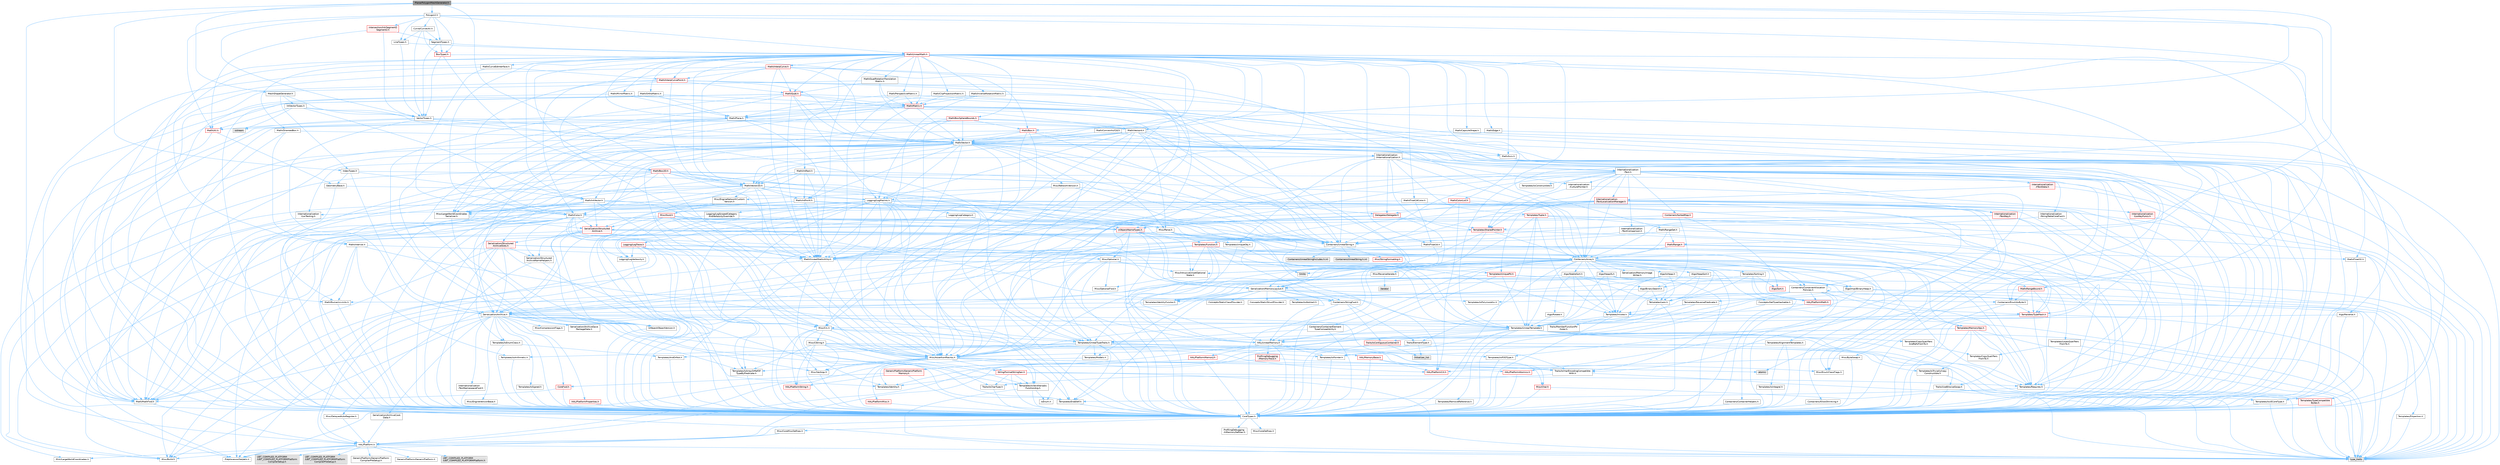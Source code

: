 digraph "PlanarPolygonMeshGenerator.h"
{
 // INTERACTIVE_SVG=YES
 // LATEX_PDF_SIZE
  bgcolor="transparent";
  edge [fontname=Helvetica,fontsize=10,labelfontname=Helvetica,labelfontsize=10];
  node [fontname=Helvetica,fontsize=10,shape=box,height=0.2,width=0.4];
  Node1 [id="Node000001",label="PlanarPolygonMeshGenerator.h",height=0.2,width=0.4,color="gray40", fillcolor="grey60", style="filled", fontcolor="black",tooltip=" "];
  Node1 -> Node2 [id="edge1_Node000001_Node000002",color="steelblue1",style="solid",tooltip=" "];
  Node2 [id="Node000002",label="Containers/Array.h",height=0.2,width=0.4,color="grey40", fillcolor="white", style="filled",URL="$df/dd0/Array_8h.html",tooltip=" "];
  Node2 -> Node3 [id="edge2_Node000002_Node000003",color="steelblue1",style="solid",tooltip=" "];
  Node3 [id="Node000003",label="CoreTypes.h",height=0.2,width=0.4,color="grey40", fillcolor="white", style="filled",URL="$dc/dec/CoreTypes_8h.html",tooltip=" "];
  Node3 -> Node4 [id="edge3_Node000003_Node000004",color="steelblue1",style="solid",tooltip=" "];
  Node4 [id="Node000004",label="HAL/Platform.h",height=0.2,width=0.4,color="grey40", fillcolor="white", style="filled",URL="$d9/dd0/Platform_8h.html",tooltip=" "];
  Node4 -> Node5 [id="edge4_Node000004_Node000005",color="steelblue1",style="solid",tooltip=" "];
  Node5 [id="Node000005",label="Misc/Build.h",height=0.2,width=0.4,color="grey40", fillcolor="white", style="filled",URL="$d3/dbb/Build_8h.html",tooltip=" "];
  Node4 -> Node6 [id="edge5_Node000004_Node000006",color="steelblue1",style="solid",tooltip=" "];
  Node6 [id="Node000006",label="Misc/LargeWorldCoordinates.h",height=0.2,width=0.4,color="grey40", fillcolor="white", style="filled",URL="$d2/dcb/LargeWorldCoordinates_8h.html",tooltip=" "];
  Node4 -> Node7 [id="edge6_Node000004_Node000007",color="steelblue1",style="solid",tooltip=" "];
  Node7 [id="Node000007",label="type_traits",height=0.2,width=0.4,color="grey60", fillcolor="#E0E0E0", style="filled",tooltip=" "];
  Node4 -> Node8 [id="edge7_Node000004_Node000008",color="steelblue1",style="solid",tooltip=" "];
  Node8 [id="Node000008",label="PreprocessorHelpers.h",height=0.2,width=0.4,color="grey40", fillcolor="white", style="filled",URL="$db/ddb/PreprocessorHelpers_8h.html",tooltip=" "];
  Node4 -> Node9 [id="edge8_Node000004_Node000009",color="steelblue1",style="solid",tooltip=" "];
  Node9 [id="Node000009",label="UBT_COMPILED_PLATFORM\l/UBT_COMPILED_PLATFORMPlatform\lCompilerPreSetup.h",height=0.2,width=0.4,color="grey60", fillcolor="#E0E0E0", style="filled",tooltip=" "];
  Node4 -> Node10 [id="edge9_Node000004_Node000010",color="steelblue1",style="solid",tooltip=" "];
  Node10 [id="Node000010",label="GenericPlatform/GenericPlatform\lCompilerPreSetup.h",height=0.2,width=0.4,color="grey40", fillcolor="white", style="filled",URL="$d9/dc8/GenericPlatformCompilerPreSetup_8h.html",tooltip=" "];
  Node4 -> Node11 [id="edge10_Node000004_Node000011",color="steelblue1",style="solid",tooltip=" "];
  Node11 [id="Node000011",label="GenericPlatform/GenericPlatform.h",height=0.2,width=0.4,color="grey40", fillcolor="white", style="filled",URL="$d6/d84/GenericPlatform_8h.html",tooltip=" "];
  Node4 -> Node12 [id="edge11_Node000004_Node000012",color="steelblue1",style="solid",tooltip=" "];
  Node12 [id="Node000012",label="UBT_COMPILED_PLATFORM\l/UBT_COMPILED_PLATFORMPlatform.h",height=0.2,width=0.4,color="grey60", fillcolor="#E0E0E0", style="filled",tooltip=" "];
  Node4 -> Node13 [id="edge12_Node000004_Node000013",color="steelblue1",style="solid",tooltip=" "];
  Node13 [id="Node000013",label="UBT_COMPILED_PLATFORM\l/UBT_COMPILED_PLATFORMPlatform\lCompilerSetup.h",height=0.2,width=0.4,color="grey60", fillcolor="#E0E0E0", style="filled",tooltip=" "];
  Node3 -> Node14 [id="edge13_Node000003_Node000014",color="steelblue1",style="solid",tooltip=" "];
  Node14 [id="Node000014",label="ProfilingDebugging\l/UMemoryDefines.h",height=0.2,width=0.4,color="grey40", fillcolor="white", style="filled",URL="$d2/da2/UMemoryDefines_8h.html",tooltip=" "];
  Node3 -> Node15 [id="edge14_Node000003_Node000015",color="steelblue1",style="solid",tooltip=" "];
  Node15 [id="Node000015",label="Misc/CoreMiscDefines.h",height=0.2,width=0.4,color="grey40", fillcolor="white", style="filled",URL="$da/d38/CoreMiscDefines_8h.html",tooltip=" "];
  Node15 -> Node4 [id="edge15_Node000015_Node000004",color="steelblue1",style="solid",tooltip=" "];
  Node15 -> Node8 [id="edge16_Node000015_Node000008",color="steelblue1",style="solid",tooltip=" "];
  Node3 -> Node16 [id="edge17_Node000003_Node000016",color="steelblue1",style="solid",tooltip=" "];
  Node16 [id="Node000016",label="Misc/CoreDefines.h",height=0.2,width=0.4,color="grey40", fillcolor="white", style="filled",URL="$d3/dd2/CoreDefines_8h.html",tooltip=" "];
  Node2 -> Node17 [id="edge18_Node000002_Node000017",color="steelblue1",style="solid",tooltip=" "];
  Node17 [id="Node000017",label="Misc/AssertionMacros.h",height=0.2,width=0.4,color="grey40", fillcolor="white", style="filled",URL="$d0/dfa/AssertionMacros_8h.html",tooltip=" "];
  Node17 -> Node3 [id="edge19_Node000017_Node000003",color="steelblue1",style="solid",tooltip=" "];
  Node17 -> Node4 [id="edge20_Node000017_Node000004",color="steelblue1",style="solid",tooltip=" "];
  Node17 -> Node18 [id="edge21_Node000017_Node000018",color="steelblue1",style="solid",tooltip=" "];
  Node18 [id="Node000018",label="HAL/PlatformMisc.h",height=0.2,width=0.4,color="red", fillcolor="#FFF0F0", style="filled",URL="$d0/df5/PlatformMisc_8h.html",tooltip=" "];
  Node18 -> Node3 [id="edge22_Node000018_Node000003",color="steelblue1",style="solid",tooltip=" "];
  Node17 -> Node8 [id="edge23_Node000017_Node000008",color="steelblue1",style="solid",tooltip=" "];
  Node17 -> Node54 [id="edge24_Node000017_Node000054",color="steelblue1",style="solid",tooltip=" "];
  Node54 [id="Node000054",label="Templates/EnableIf.h",height=0.2,width=0.4,color="grey40", fillcolor="white", style="filled",URL="$d7/d60/EnableIf_8h.html",tooltip=" "];
  Node54 -> Node3 [id="edge25_Node000054_Node000003",color="steelblue1",style="solid",tooltip=" "];
  Node17 -> Node55 [id="edge26_Node000017_Node000055",color="steelblue1",style="solid",tooltip=" "];
  Node55 [id="Node000055",label="Templates/IsArrayOrRefOf\lTypeByPredicate.h",height=0.2,width=0.4,color="grey40", fillcolor="white", style="filled",URL="$d6/da1/IsArrayOrRefOfTypeByPredicate_8h.html",tooltip=" "];
  Node55 -> Node3 [id="edge27_Node000055_Node000003",color="steelblue1",style="solid",tooltip=" "];
  Node17 -> Node56 [id="edge28_Node000017_Node000056",color="steelblue1",style="solid",tooltip=" "];
  Node56 [id="Node000056",label="Templates/IsValidVariadic\lFunctionArg.h",height=0.2,width=0.4,color="grey40", fillcolor="white", style="filled",URL="$d0/dc8/IsValidVariadicFunctionArg_8h.html",tooltip=" "];
  Node56 -> Node3 [id="edge29_Node000056_Node000003",color="steelblue1",style="solid",tooltip=" "];
  Node56 -> Node57 [id="edge30_Node000056_Node000057",color="steelblue1",style="solid",tooltip=" "];
  Node57 [id="Node000057",label="IsEnum.h",height=0.2,width=0.4,color="grey40", fillcolor="white", style="filled",URL="$d4/de5/IsEnum_8h.html",tooltip=" "];
  Node56 -> Node7 [id="edge31_Node000056_Node000007",color="steelblue1",style="solid",tooltip=" "];
  Node17 -> Node58 [id="edge32_Node000017_Node000058",color="steelblue1",style="solid",tooltip=" "];
  Node58 [id="Node000058",label="Traits/IsCharEncodingCompatible\lWith.h",height=0.2,width=0.4,color="grey40", fillcolor="white", style="filled",URL="$df/dd1/IsCharEncodingCompatibleWith_8h.html",tooltip=" "];
  Node58 -> Node7 [id="edge33_Node000058_Node000007",color="steelblue1",style="solid",tooltip=" "];
  Node58 -> Node59 [id="edge34_Node000058_Node000059",color="steelblue1",style="solid",tooltip=" "];
  Node59 [id="Node000059",label="Traits/IsCharType.h",height=0.2,width=0.4,color="grey40", fillcolor="white", style="filled",URL="$db/d51/IsCharType_8h.html",tooltip=" "];
  Node59 -> Node3 [id="edge35_Node000059_Node000003",color="steelblue1",style="solid",tooltip=" "];
  Node17 -> Node60 [id="edge36_Node000017_Node000060",color="steelblue1",style="solid",tooltip=" "];
  Node60 [id="Node000060",label="Misc/VarArgs.h",height=0.2,width=0.4,color="grey40", fillcolor="white", style="filled",URL="$d5/d6f/VarArgs_8h.html",tooltip=" "];
  Node60 -> Node3 [id="edge37_Node000060_Node000003",color="steelblue1",style="solid",tooltip=" "];
  Node17 -> Node61 [id="edge38_Node000017_Node000061",color="steelblue1",style="solid",tooltip=" "];
  Node61 [id="Node000061",label="String/FormatStringSan.h",height=0.2,width=0.4,color="red", fillcolor="#FFF0F0", style="filled",URL="$d3/d8b/FormatStringSan_8h.html",tooltip=" "];
  Node61 -> Node7 [id="edge39_Node000061_Node000007",color="steelblue1",style="solid",tooltip=" "];
  Node61 -> Node3 [id="edge40_Node000061_Node000003",color="steelblue1",style="solid",tooltip=" "];
  Node61 -> Node62 [id="edge41_Node000061_Node000062",color="steelblue1",style="solid",tooltip=" "];
  Node62 [id="Node000062",label="Templates/Requires.h",height=0.2,width=0.4,color="grey40", fillcolor="white", style="filled",URL="$dc/d96/Requires_8h.html",tooltip=" "];
  Node62 -> Node54 [id="edge42_Node000062_Node000054",color="steelblue1",style="solid",tooltip=" "];
  Node62 -> Node7 [id="edge43_Node000062_Node000007",color="steelblue1",style="solid",tooltip=" "];
  Node61 -> Node63 [id="edge44_Node000061_Node000063",color="steelblue1",style="solid",tooltip=" "];
  Node63 [id="Node000063",label="Templates/Identity.h",height=0.2,width=0.4,color="grey40", fillcolor="white", style="filled",URL="$d0/dd5/Identity_8h.html",tooltip=" "];
  Node61 -> Node56 [id="edge45_Node000061_Node000056",color="steelblue1",style="solid",tooltip=" "];
  Node61 -> Node59 [id="edge46_Node000061_Node000059",color="steelblue1",style="solid",tooltip=" "];
  Node17 -> Node67 [id="edge47_Node000017_Node000067",color="steelblue1",style="solid",tooltip=" "];
  Node67 [id="Node000067",label="atomic",height=0.2,width=0.4,color="grey60", fillcolor="#E0E0E0", style="filled",tooltip=" "];
  Node2 -> Node68 [id="edge48_Node000002_Node000068",color="steelblue1",style="solid",tooltip=" "];
  Node68 [id="Node000068",label="Misc/IntrusiveUnsetOptional\lState.h",height=0.2,width=0.4,color="grey40", fillcolor="white", style="filled",URL="$d2/d0a/IntrusiveUnsetOptionalState_8h.html",tooltip=" "];
  Node68 -> Node69 [id="edge49_Node000068_Node000069",color="steelblue1",style="solid",tooltip=" "];
  Node69 [id="Node000069",label="Misc/OptionalFwd.h",height=0.2,width=0.4,color="grey40", fillcolor="white", style="filled",URL="$dc/d50/OptionalFwd_8h.html",tooltip=" "];
  Node2 -> Node70 [id="edge50_Node000002_Node000070",color="steelblue1",style="solid",tooltip=" "];
  Node70 [id="Node000070",label="Misc/ReverseIterate.h",height=0.2,width=0.4,color="grey40", fillcolor="white", style="filled",URL="$db/de3/ReverseIterate_8h.html",tooltip=" "];
  Node70 -> Node4 [id="edge51_Node000070_Node000004",color="steelblue1",style="solid",tooltip=" "];
  Node70 -> Node71 [id="edge52_Node000070_Node000071",color="steelblue1",style="solid",tooltip=" "];
  Node71 [id="Node000071",label="iterator",height=0.2,width=0.4,color="grey60", fillcolor="#E0E0E0", style="filled",tooltip=" "];
  Node2 -> Node72 [id="edge53_Node000002_Node000072",color="steelblue1",style="solid",tooltip=" "];
  Node72 [id="Node000072",label="HAL/UnrealMemory.h",height=0.2,width=0.4,color="grey40", fillcolor="white", style="filled",URL="$d9/d96/UnrealMemory_8h.html",tooltip=" "];
  Node72 -> Node3 [id="edge54_Node000072_Node000003",color="steelblue1",style="solid",tooltip=" "];
  Node72 -> Node73 [id="edge55_Node000072_Node000073",color="steelblue1",style="solid",tooltip=" "];
  Node73 [id="Node000073",label="GenericPlatform/GenericPlatform\lMemory.h",height=0.2,width=0.4,color="red", fillcolor="#FFF0F0", style="filled",URL="$dd/d22/GenericPlatformMemory_8h.html",tooltip=" "];
  Node73 -> Node25 [id="edge56_Node000073_Node000025",color="steelblue1",style="solid",tooltip=" "];
  Node25 [id="Node000025",label="CoreFwd.h",height=0.2,width=0.4,color="red", fillcolor="#FFF0F0", style="filled",URL="$d1/d1e/CoreFwd_8h.html",tooltip=" "];
  Node25 -> Node3 [id="edge57_Node000025_Node000003",color="steelblue1",style="solid",tooltip=" "];
  Node25 -> Node27 [id="edge58_Node000025_Node000027",color="steelblue1",style="solid",tooltip=" "];
  Node27 [id="Node000027",label="Math/MathFwd.h",height=0.2,width=0.4,color="grey40", fillcolor="white", style="filled",URL="$d2/d10/MathFwd_8h.html",tooltip=" "];
  Node27 -> Node4 [id="edge59_Node000027_Node000004",color="steelblue1",style="solid",tooltip=" "];
  Node73 -> Node3 [id="edge60_Node000073_Node000003",color="steelblue1",style="solid",tooltip=" "];
  Node73 -> Node74 [id="edge61_Node000073_Node000074",color="steelblue1",style="solid",tooltip=" "];
  Node74 [id="Node000074",label="HAL/PlatformString.h",height=0.2,width=0.4,color="red", fillcolor="#FFF0F0", style="filled",URL="$db/db5/PlatformString_8h.html",tooltip=" "];
  Node74 -> Node3 [id="edge62_Node000074_Node000003",color="steelblue1",style="solid",tooltip=" "];
  Node72 -> Node76 [id="edge63_Node000072_Node000076",color="steelblue1",style="solid",tooltip=" "];
  Node76 [id="Node000076",label="HAL/MemoryBase.h",height=0.2,width=0.4,color="red", fillcolor="#FFF0F0", style="filled",URL="$d6/d9f/MemoryBase_8h.html",tooltip=" "];
  Node76 -> Node3 [id="edge64_Node000076_Node000003",color="steelblue1",style="solid",tooltip=" "];
  Node76 -> Node47 [id="edge65_Node000076_Node000047",color="steelblue1",style="solid",tooltip=" "];
  Node47 [id="Node000047",label="HAL/PlatformAtomics.h",height=0.2,width=0.4,color="red", fillcolor="#FFF0F0", style="filled",URL="$d3/d36/PlatformAtomics_8h.html",tooltip=" "];
  Node47 -> Node3 [id="edge66_Node000047_Node000003",color="steelblue1",style="solid",tooltip=" "];
  Node76 -> Node30 [id="edge67_Node000076_Node000030",color="steelblue1",style="solid",tooltip=" "];
  Node30 [id="Node000030",label="HAL/PlatformCrt.h",height=0.2,width=0.4,color="red", fillcolor="#FFF0F0", style="filled",URL="$d8/d75/PlatformCrt_8h.html",tooltip=" "];
  Node72 -> Node89 [id="edge68_Node000072_Node000089",color="steelblue1",style="solid",tooltip=" "];
  Node89 [id="Node000089",label="HAL/PlatformMemory.h",height=0.2,width=0.4,color="red", fillcolor="#FFF0F0", style="filled",URL="$de/d68/PlatformMemory_8h.html",tooltip=" "];
  Node89 -> Node3 [id="edge69_Node000089_Node000003",color="steelblue1",style="solid",tooltip=" "];
  Node89 -> Node73 [id="edge70_Node000089_Node000073",color="steelblue1",style="solid",tooltip=" "];
  Node72 -> Node91 [id="edge71_Node000072_Node000091",color="steelblue1",style="solid",tooltip=" "];
  Node91 [id="Node000091",label="ProfilingDebugging\l/MemoryTrace.h",height=0.2,width=0.4,color="red", fillcolor="#FFF0F0", style="filled",URL="$da/dd7/MemoryTrace_8h.html",tooltip=" "];
  Node91 -> Node4 [id="edge72_Node000091_Node000004",color="steelblue1",style="solid",tooltip=" "];
  Node91 -> Node42 [id="edge73_Node000091_Node000042",color="steelblue1",style="solid",tooltip=" "];
  Node42 [id="Node000042",label="Misc/EnumClassFlags.h",height=0.2,width=0.4,color="grey40", fillcolor="white", style="filled",URL="$d8/de7/EnumClassFlags_8h.html",tooltip=" "];
  Node72 -> Node92 [id="edge74_Node000072_Node000092",color="steelblue1",style="solid",tooltip=" "];
  Node92 [id="Node000092",label="Templates/IsPointer.h",height=0.2,width=0.4,color="grey40", fillcolor="white", style="filled",URL="$d7/d05/IsPointer_8h.html",tooltip=" "];
  Node92 -> Node3 [id="edge75_Node000092_Node000003",color="steelblue1",style="solid",tooltip=" "];
  Node2 -> Node93 [id="edge76_Node000002_Node000093",color="steelblue1",style="solid",tooltip=" "];
  Node93 [id="Node000093",label="Templates/UnrealTypeTraits.h",height=0.2,width=0.4,color="grey40", fillcolor="white", style="filled",URL="$d2/d2d/UnrealTypeTraits_8h.html",tooltip=" "];
  Node93 -> Node3 [id="edge77_Node000093_Node000003",color="steelblue1",style="solid",tooltip=" "];
  Node93 -> Node92 [id="edge78_Node000093_Node000092",color="steelblue1",style="solid",tooltip=" "];
  Node93 -> Node17 [id="edge79_Node000093_Node000017",color="steelblue1",style="solid",tooltip=" "];
  Node93 -> Node85 [id="edge80_Node000093_Node000085",color="steelblue1",style="solid",tooltip=" "];
  Node85 [id="Node000085",label="Templates/AndOrNot.h",height=0.2,width=0.4,color="grey40", fillcolor="white", style="filled",URL="$db/d0a/AndOrNot_8h.html",tooltip=" "];
  Node85 -> Node3 [id="edge81_Node000085_Node000003",color="steelblue1",style="solid",tooltip=" "];
  Node93 -> Node54 [id="edge82_Node000093_Node000054",color="steelblue1",style="solid",tooltip=" "];
  Node93 -> Node94 [id="edge83_Node000093_Node000094",color="steelblue1",style="solid",tooltip=" "];
  Node94 [id="Node000094",label="Templates/IsArithmetic.h",height=0.2,width=0.4,color="grey40", fillcolor="white", style="filled",URL="$d2/d5d/IsArithmetic_8h.html",tooltip=" "];
  Node94 -> Node3 [id="edge84_Node000094_Node000003",color="steelblue1",style="solid",tooltip=" "];
  Node93 -> Node57 [id="edge85_Node000093_Node000057",color="steelblue1",style="solid",tooltip=" "];
  Node93 -> Node95 [id="edge86_Node000093_Node000095",color="steelblue1",style="solid",tooltip=" "];
  Node95 [id="Node000095",label="Templates/Models.h",height=0.2,width=0.4,color="grey40", fillcolor="white", style="filled",URL="$d3/d0c/Models_8h.html",tooltip=" "];
  Node95 -> Node63 [id="edge87_Node000095_Node000063",color="steelblue1",style="solid",tooltip=" "];
  Node93 -> Node96 [id="edge88_Node000093_Node000096",color="steelblue1",style="solid",tooltip=" "];
  Node96 [id="Node000096",label="Templates/IsPODType.h",height=0.2,width=0.4,color="grey40", fillcolor="white", style="filled",URL="$d7/db1/IsPODType_8h.html",tooltip=" "];
  Node96 -> Node3 [id="edge89_Node000096_Node000003",color="steelblue1",style="solid",tooltip=" "];
  Node93 -> Node97 [id="edge90_Node000093_Node000097",color="steelblue1",style="solid",tooltip=" "];
  Node97 [id="Node000097",label="Templates/IsUECoreType.h",height=0.2,width=0.4,color="grey40", fillcolor="white", style="filled",URL="$d1/db8/IsUECoreType_8h.html",tooltip=" "];
  Node97 -> Node3 [id="edge91_Node000097_Node000003",color="steelblue1",style="solid",tooltip=" "];
  Node97 -> Node7 [id="edge92_Node000097_Node000007",color="steelblue1",style="solid",tooltip=" "];
  Node93 -> Node86 [id="edge93_Node000093_Node000086",color="steelblue1",style="solid",tooltip=" "];
  Node86 [id="Node000086",label="Templates/IsTriviallyCopy\lConstructible.h",height=0.2,width=0.4,color="grey40", fillcolor="white", style="filled",URL="$d3/d78/IsTriviallyCopyConstructible_8h.html",tooltip=" "];
  Node86 -> Node3 [id="edge94_Node000086_Node000003",color="steelblue1",style="solid",tooltip=" "];
  Node86 -> Node7 [id="edge95_Node000086_Node000007",color="steelblue1",style="solid",tooltip=" "];
  Node2 -> Node98 [id="edge96_Node000002_Node000098",color="steelblue1",style="solid",tooltip=" "];
  Node98 [id="Node000098",label="Templates/UnrealTemplate.h",height=0.2,width=0.4,color="grey40", fillcolor="white", style="filled",URL="$d4/d24/UnrealTemplate_8h.html",tooltip=" "];
  Node98 -> Node3 [id="edge97_Node000098_Node000003",color="steelblue1",style="solid",tooltip=" "];
  Node98 -> Node92 [id="edge98_Node000098_Node000092",color="steelblue1",style="solid",tooltip=" "];
  Node98 -> Node72 [id="edge99_Node000098_Node000072",color="steelblue1",style="solid",tooltip=" "];
  Node98 -> Node99 [id="edge100_Node000098_Node000099",color="steelblue1",style="solid",tooltip=" "];
  Node99 [id="Node000099",label="Templates/CopyQualifiers\lAndRefsFromTo.h",height=0.2,width=0.4,color="grey40", fillcolor="white", style="filled",URL="$d3/db3/CopyQualifiersAndRefsFromTo_8h.html",tooltip=" "];
  Node99 -> Node100 [id="edge101_Node000099_Node000100",color="steelblue1",style="solid",tooltip=" "];
  Node100 [id="Node000100",label="Templates/CopyQualifiers\lFromTo.h",height=0.2,width=0.4,color="grey40", fillcolor="white", style="filled",URL="$d5/db4/CopyQualifiersFromTo_8h.html",tooltip=" "];
  Node98 -> Node93 [id="edge102_Node000098_Node000093",color="steelblue1",style="solid",tooltip=" "];
  Node98 -> Node101 [id="edge103_Node000098_Node000101",color="steelblue1",style="solid",tooltip=" "];
  Node101 [id="Node000101",label="Templates/RemoveReference.h",height=0.2,width=0.4,color="grey40", fillcolor="white", style="filled",URL="$da/dbe/RemoveReference_8h.html",tooltip=" "];
  Node101 -> Node3 [id="edge104_Node000101_Node000003",color="steelblue1",style="solid",tooltip=" "];
  Node98 -> Node62 [id="edge105_Node000098_Node000062",color="steelblue1",style="solid",tooltip=" "];
  Node98 -> Node102 [id="edge106_Node000098_Node000102",color="steelblue1",style="solid",tooltip=" "];
  Node102 [id="Node000102",label="Templates/TypeCompatible\lBytes.h",height=0.2,width=0.4,color="red", fillcolor="#FFF0F0", style="filled",URL="$df/d0a/TypeCompatibleBytes_8h.html",tooltip=" "];
  Node102 -> Node3 [id="edge107_Node000102_Node000003",color="steelblue1",style="solid",tooltip=" "];
  Node102 -> Node7 [id="edge108_Node000102_Node000007",color="steelblue1",style="solid",tooltip=" "];
  Node98 -> Node63 [id="edge109_Node000098_Node000063",color="steelblue1",style="solid",tooltip=" "];
  Node98 -> Node23 [id="edge110_Node000098_Node000023",color="steelblue1",style="solid",tooltip=" "];
  Node23 [id="Node000023",label="Traits/IsContiguousContainer.h",height=0.2,width=0.4,color="red", fillcolor="#FFF0F0", style="filled",URL="$d5/d3c/IsContiguousContainer_8h.html",tooltip=" "];
  Node23 -> Node3 [id="edge111_Node000023_Node000003",color="steelblue1",style="solid",tooltip=" "];
  Node23 -> Node22 [id="edge112_Node000023_Node000022",color="steelblue1",style="solid",tooltip=" "];
  Node22 [id="Node000022",label="initializer_list",height=0.2,width=0.4,color="grey60", fillcolor="#E0E0E0", style="filled",tooltip=" "];
  Node98 -> Node103 [id="edge113_Node000098_Node000103",color="steelblue1",style="solid",tooltip=" "];
  Node103 [id="Node000103",label="Traits/UseBitwiseSwap.h",height=0.2,width=0.4,color="grey40", fillcolor="white", style="filled",URL="$db/df3/UseBitwiseSwap_8h.html",tooltip=" "];
  Node103 -> Node3 [id="edge114_Node000103_Node000003",color="steelblue1",style="solid",tooltip=" "];
  Node103 -> Node7 [id="edge115_Node000103_Node000007",color="steelblue1",style="solid",tooltip=" "];
  Node98 -> Node7 [id="edge116_Node000098_Node000007",color="steelblue1",style="solid",tooltip=" "];
  Node2 -> Node104 [id="edge117_Node000002_Node000104",color="steelblue1",style="solid",tooltip=" "];
  Node104 [id="Node000104",label="Containers/AllowShrinking.h",height=0.2,width=0.4,color="grey40", fillcolor="white", style="filled",URL="$d7/d1a/AllowShrinking_8h.html",tooltip=" "];
  Node104 -> Node3 [id="edge118_Node000104_Node000003",color="steelblue1",style="solid",tooltip=" "];
  Node2 -> Node105 [id="edge119_Node000002_Node000105",color="steelblue1",style="solid",tooltip=" "];
  Node105 [id="Node000105",label="Containers/ContainerAllocation\lPolicies.h",height=0.2,width=0.4,color="grey40", fillcolor="white", style="filled",URL="$d7/dff/ContainerAllocationPolicies_8h.html",tooltip=" "];
  Node105 -> Node3 [id="edge120_Node000105_Node000003",color="steelblue1",style="solid",tooltip=" "];
  Node105 -> Node106 [id="edge121_Node000105_Node000106",color="steelblue1",style="solid",tooltip=" "];
  Node106 [id="Node000106",label="Containers/ContainerHelpers.h",height=0.2,width=0.4,color="grey40", fillcolor="white", style="filled",URL="$d7/d33/ContainerHelpers_8h.html",tooltip=" "];
  Node106 -> Node3 [id="edge122_Node000106_Node000003",color="steelblue1",style="solid",tooltip=" "];
  Node105 -> Node105 [id="edge123_Node000105_Node000105",color="steelblue1",style="solid",tooltip=" "];
  Node105 -> Node107 [id="edge124_Node000105_Node000107",color="steelblue1",style="solid",tooltip=" "];
  Node107 [id="Node000107",label="HAL/PlatformMath.h",height=0.2,width=0.4,color="red", fillcolor="#FFF0F0", style="filled",URL="$dc/d53/PlatformMath_8h.html",tooltip=" "];
  Node107 -> Node3 [id="edge125_Node000107_Node000003",color="steelblue1",style="solid",tooltip=" "];
  Node105 -> Node72 [id="edge126_Node000105_Node000072",color="steelblue1",style="solid",tooltip=" "];
  Node105 -> Node40 [id="edge127_Node000105_Node000040",color="steelblue1",style="solid",tooltip=" "];
  Node40 [id="Node000040",label="Math/NumericLimits.h",height=0.2,width=0.4,color="grey40", fillcolor="white", style="filled",URL="$df/d1b/NumericLimits_8h.html",tooltip=" "];
  Node40 -> Node3 [id="edge128_Node000040_Node000003",color="steelblue1",style="solid",tooltip=" "];
  Node105 -> Node17 [id="edge129_Node000105_Node000017",color="steelblue1",style="solid",tooltip=" "];
  Node105 -> Node115 [id="edge130_Node000105_Node000115",color="steelblue1",style="solid",tooltip=" "];
  Node115 [id="Node000115",label="Templates/IsPolymorphic.h",height=0.2,width=0.4,color="grey40", fillcolor="white", style="filled",URL="$dc/d20/IsPolymorphic_8h.html",tooltip=" "];
  Node105 -> Node116 [id="edge131_Node000105_Node000116",color="steelblue1",style="solid",tooltip=" "];
  Node116 [id="Node000116",label="Templates/MemoryOps.h",height=0.2,width=0.4,color="red", fillcolor="#FFF0F0", style="filled",URL="$db/dea/MemoryOps_8h.html",tooltip=" "];
  Node116 -> Node3 [id="edge132_Node000116_Node000003",color="steelblue1",style="solid",tooltip=" "];
  Node116 -> Node72 [id="edge133_Node000116_Node000072",color="steelblue1",style="solid",tooltip=" "];
  Node116 -> Node86 [id="edge134_Node000116_Node000086",color="steelblue1",style="solid",tooltip=" "];
  Node116 -> Node62 [id="edge135_Node000116_Node000062",color="steelblue1",style="solid",tooltip=" "];
  Node116 -> Node93 [id="edge136_Node000116_Node000093",color="steelblue1",style="solid",tooltip=" "];
  Node116 -> Node103 [id="edge137_Node000116_Node000103",color="steelblue1",style="solid",tooltip=" "];
  Node116 -> Node7 [id="edge138_Node000116_Node000007",color="steelblue1",style="solid",tooltip=" "];
  Node105 -> Node102 [id="edge139_Node000105_Node000102",color="steelblue1",style="solid",tooltip=" "];
  Node105 -> Node7 [id="edge140_Node000105_Node000007",color="steelblue1",style="solid",tooltip=" "];
  Node2 -> Node117 [id="edge141_Node000002_Node000117",color="steelblue1",style="solid",tooltip=" "];
  Node117 [id="Node000117",label="Containers/ContainerElement\lTypeCompatibility.h",height=0.2,width=0.4,color="grey40", fillcolor="white", style="filled",URL="$df/ddf/ContainerElementTypeCompatibility_8h.html",tooltip=" "];
  Node117 -> Node3 [id="edge142_Node000117_Node000003",color="steelblue1",style="solid",tooltip=" "];
  Node117 -> Node93 [id="edge143_Node000117_Node000093",color="steelblue1",style="solid",tooltip=" "];
  Node2 -> Node118 [id="edge144_Node000002_Node000118",color="steelblue1",style="solid",tooltip=" "];
  Node118 [id="Node000118",label="Serialization/Archive.h",height=0.2,width=0.4,color="grey40", fillcolor="white", style="filled",URL="$d7/d3b/Archive_8h.html",tooltip=" "];
  Node118 -> Node25 [id="edge145_Node000118_Node000025",color="steelblue1",style="solid",tooltip=" "];
  Node118 -> Node3 [id="edge146_Node000118_Node000003",color="steelblue1",style="solid",tooltip=" "];
  Node118 -> Node119 [id="edge147_Node000118_Node000119",color="steelblue1",style="solid",tooltip=" "];
  Node119 [id="Node000119",label="HAL/PlatformProperties.h",height=0.2,width=0.4,color="red", fillcolor="#FFF0F0", style="filled",URL="$d9/db0/PlatformProperties_8h.html",tooltip=" "];
  Node119 -> Node3 [id="edge148_Node000119_Node000003",color="steelblue1",style="solid",tooltip=" "];
  Node118 -> Node122 [id="edge149_Node000118_Node000122",color="steelblue1",style="solid",tooltip=" "];
  Node122 [id="Node000122",label="Internationalization\l/TextNamespaceFwd.h",height=0.2,width=0.4,color="grey40", fillcolor="white", style="filled",URL="$d8/d97/TextNamespaceFwd_8h.html",tooltip=" "];
  Node122 -> Node3 [id="edge150_Node000122_Node000003",color="steelblue1",style="solid",tooltip=" "];
  Node118 -> Node27 [id="edge151_Node000118_Node000027",color="steelblue1",style="solid",tooltip=" "];
  Node118 -> Node17 [id="edge152_Node000118_Node000017",color="steelblue1",style="solid",tooltip=" "];
  Node118 -> Node5 [id="edge153_Node000118_Node000005",color="steelblue1",style="solid",tooltip=" "];
  Node118 -> Node41 [id="edge154_Node000118_Node000041",color="steelblue1",style="solid",tooltip=" "];
  Node41 [id="Node000041",label="Misc/CompressionFlags.h",height=0.2,width=0.4,color="grey40", fillcolor="white", style="filled",URL="$d9/d76/CompressionFlags_8h.html",tooltip=" "];
  Node118 -> Node123 [id="edge155_Node000118_Node000123",color="steelblue1",style="solid",tooltip=" "];
  Node123 [id="Node000123",label="Misc/EngineVersionBase.h",height=0.2,width=0.4,color="grey40", fillcolor="white", style="filled",URL="$d5/d2b/EngineVersionBase_8h.html",tooltip=" "];
  Node123 -> Node3 [id="edge156_Node000123_Node000003",color="steelblue1",style="solid",tooltip=" "];
  Node118 -> Node60 [id="edge157_Node000118_Node000060",color="steelblue1",style="solid",tooltip=" "];
  Node118 -> Node124 [id="edge158_Node000118_Node000124",color="steelblue1",style="solid",tooltip=" "];
  Node124 [id="Node000124",label="Serialization/ArchiveCook\lData.h",height=0.2,width=0.4,color="grey40", fillcolor="white", style="filled",URL="$dc/db6/ArchiveCookData_8h.html",tooltip=" "];
  Node124 -> Node4 [id="edge159_Node000124_Node000004",color="steelblue1",style="solid",tooltip=" "];
  Node118 -> Node125 [id="edge160_Node000118_Node000125",color="steelblue1",style="solid",tooltip=" "];
  Node125 [id="Node000125",label="Serialization/ArchiveSave\lPackageData.h",height=0.2,width=0.4,color="grey40", fillcolor="white", style="filled",URL="$d1/d37/ArchiveSavePackageData_8h.html",tooltip=" "];
  Node118 -> Node54 [id="edge161_Node000118_Node000054",color="steelblue1",style="solid",tooltip=" "];
  Node118 -> Node55 [id="edge162_Node000118_Node000055",color="steelblue1",style="solid",tooltip=" "];
  Node118 -> Node126 [id="edge163_Node000118_Node000126",color="steelblue1",style="solid",tooltip=" "];
  Node126 [id="Node000126",label="Templates/IsEnumClass.h",height=0.2,width=0.4,color="grey40", fillcolor="white", style="filled",URL="$d7/d15/IsEnumClass_8h.html",tooltip=" "];
  Node126 -> Node3 [id="edge164_Node000126_Node000003",color="steelblue1",style="solid",tooltip=" "];
  Node126 -> Node85 [id="edge165_Node000126_Node000085",color="steelblue1",style="solid",tooltip=" "];
  Node118 -> Node112 [id="edge166_Node000118_Node000112",color="steelblue1",style="solid",tooltip=" "];
  Node112 [id="Node000112",label="Templates/IsSigned.h",height=0.2,width=0.4,color="grey40", fillcolor="white", style="filled",URL="$d8/dd8/IsSigned_8h.html",tooltip=" "];
  Node112 -> Node3 [id="edge167_Node000112_Node000003",color="steelblue1",style="solid",tooltip=" "];
  Node118 -> Node56 [id="edge168_Node000118_Node000056",color="steelblue1",style="solid",tooltip=" "];
  Node118 -> Node98 [id="edge169_Node000118_Node000098",color="steelblue1",style="solid",tooltip=" "];
  Node118 -> Node58 [id="edge170_Node000118_Node000058",color="steelblue1",style="solid",tooltip=" "];
  Node118 -> Node127 [id="edge171_Node000118_Node000127",color="steelblue1",style="solid",tooltip=" "];
  Node127 [id="Node000127",label="UObject/ObjectVersion.h",height=0.2,width=0.4,color="grey40", fillcolor="white", style="filled",URL="$da/d63/ObjectVersion_8h.html",tooltip=" "];
  Node127 -> Node3 [id="edge172_Node000127_Node000003",color="steelblue1",style="solid",tooltip=" "];
  Node2 -> Node128 [id="edge173_Node000002_Node000128",color="steelblue1",style="solid",tooltip=" "];
  Node128 [id="Node000128",label="Serialization/MemoryImage\lWriter.h",height=0.2,width=0.4,color="grey40", fillcolor="white", style="filled",URL="$d0/d08/MemoryImageWriter_8h.html",tooltip=" "];
  Node128 -> Node3 [id="edge174_Node000128_Node000003",color="steelblue1",style="solid",tooltip=" "];
  Node128 -> Node129 [id="edge175_Node000128_Node000129",color="steelblue1",style="solid",tooltip=" "];
  Node129 [id="Node000129",label="Serialization/MemoryLayout.h",height=0.2,width=0.4,color="grey40", fillcolor="white", style="filled",URL="$d7/d66/MemoryLayout_8h.html",tooltip=" "];
  Node129 -> Node130 [id="edge176_Node000129_Node000130",color="steelblue1",style="solid",tooltip=" "];
  Node130 [id="Node000130",label="Concepts/StaticClassProvider.h",height=0.2,width=0.4,color="grey40", fillcolor="white", style="filled",URL="$dd/d83/StaticClassProvider_8h.html",tooltip=" "];
  Node129 -> Node131 [id="edge177_Node000129_Node000131",color="steelblue1",style="solid",tooltip=" "];
  Node131 [id="Node000131",label="Concepts/StaticStructProvider.h",height=0.2,width=0.4,color="grey40", fillcolor="white", style="filled",URL="$d5/d77/StaticStructProvider_8h.html",tooltip=" "];
  Node129 -> Node132 [id="edge178_Node000129_Node000132",color="steelblue1",style="solid",tooltip=" "];
  Node132 [id="Node000132",label="Containers/EnumAsByte.h",height=0.2,width=0.4,color="grey40", fillcolor="white", style="filled",URL="$d6/d9a/EnumAsByte_8h.html",tooltip=" "];
  Node132 -> Node3 [id="edge179_Node000132_Node000003",color="steelblue1",style="solid",tooltip=" "];
  Node132 -> Node96 [id="edge180_Node000132_Node000096",color="steelblue1",style="solid",tooltip=" "];
  Node132 -> Node133 [id="edge181_Node000132_Node000133",color="steelblue1",style="solid",tooltip=" "];
  Node133 [id="Node000133",label="Templates/TypeHash.h",height=0.2,width=0.4,color="red", fillcolor="#FFF0F0", style="filled",URL="$d1/d62/TypeHash_8h.html",tooltip=" "];
  Node133 -> Node3 [id="edge182_Node000133_Node000003",color="steelblue1",style="solid",tooltip=" "];
  Node133 -> Node62 [id="edge183_Node000133_Node000062",color="steelblue1",style="solid",tooltip=" "];
  Node133 -> Node134 [id="edge184_Node000133_Node000134",color="steelblue1",style="solid",tooltip=" "];
  Node134 [id="Node000134",label="Misc/Crc.h",height=0.2,width=0.4,color="grey40", fillcolor="white", style="filled",URL="$d4/dd2/Crc_8h.html",tooltip=" "];
  Node134 -> Node3 [id="edge185_Node000134_Node000003",color="steelblue1",style="solid",tooltip=" "];
  Node134 -> Node74 [id="edge186_Node000134_Node000074",color="steelblue1",style="solid",tooltip=" "];
  Node134 -> Node17 [id="edge187_Node000134_Node000017",color="steelblue1",style="solid",tooltip=" "];
  Node134 -> Node135 [id="edge188_Node000134_Node000135",color="steelblue1",style="solid",tooltip=" "];
  Node135 [id="Node000135",label="Misc/CString.h",height=0.2,width=0.4,color="grey40", fillcolor="white", style="filled",URL="$d2/d49/CString_8h.html",tooltip=" "];
  Node135 -> Node3 [id="edge189_Node000135_Node000003",color="steelblue1",style="solid",tooltip=" "];
  Node135 -> Node30 [id="edge190_Node000135_Node000030",color="steelblue1",style="solid",tooltip=" "];
  Node135 -> Node74 [id="edge191_Node000135_Node000074",color="steelblue1",style="solid",tooltip=" "];
  Node135 -> Node17 [id="edge192_Node000135_Node000017",color="steelblue1",style="solid",tooltip=" "];
  Node135 -> Node136 [id="edge193_Node000135_Node000136",color="steelblue1",style="solid",tooltip=" "];
  Node136 [id="Node000136",label="Misc/Char.h",height=0.2,width=0.4,color="red", fillcolor="#FFF0F0", style="filled",URL="$d0/d58/Char_8h.html",tooltip=" "];
  Node136 -> Node3 [id="edge194_Node000136_Node000003",color="steelblue1",style="solid",tooltip=" "];
  Node136 -> Node7 [id="edge195_Node000136_Node000007",color="steelblue1",style="solid",tooltip=" "];
  Node135 -> Node60 [id="edge196_Node000135_Node000060",color="steelblue1",style="solid",tooltip=" "];
  Node135 -> Node55 [id="edge197_Node000135_Node000055",color="steelblue1",style="solid",tooltip=" "];
  Node135 -> Node56 [id="edge198_Node000135_Node000056",color="steelblue1",style="solid",tooltip=" "];
  Node135 -> Node58 [id="edge199_Node000135_Node000058",color="steelblue1",style="solid",tooltip=" "];
  Node134 -> Node136 [id="edge200_Node000134_Node000136",color="steelblue1",style="solid",tooltip=" "];
  Node134 -> Node93 [id="edge201_Node000134_Node000093",color="steelblue1",style="solid",tooltip=" "];
  Node134 -> Node59 [id="edge202_Node000134_Node000059",color="steelblue1",style="solid",tooltip=" "];
  Node133 -> Node7 [id="edge203_Node000133_Node000007",color="steelblue1",style="solid",tooltip=" "];
  Node129 -> Node20 [id="edge204_Node000129_Node000020",color="steelblue1",style="solid",tooltip=" "];
  Node20 [id="Node000020",label="Containers/StringFwd.h",height=0.2,width=0.4,color="grey40", fillcolor="white", style="filled",URL="$df/d37/StringFwd_8h.html",tooltip=" "];
  Node20 -> Node3 [id="edge205_Node000020_Node000003",color="steelblue1",style="solid",tooltip=" "];
  Node20 -> Node21 [id="edge206_Node000020_Node000021",color="steelblue1",style="solid",tooltip=" "];
  Node21 [id="Node000021",label="Traits/ElementType.h",height=0.2,width=0.4,color="grey40", fillcolor="white", style="filled",URL="$d5/d4f/ElementType_8h.html",tooltip=" "];
  Node21 -> Node4 [id="edge207_Node000021_Node000004",color="steelblue1",style="solid",tooltip=" "];
  Node21 -> Node22 [id="edge208_Node000021_Node000022",color="steelblue1",style="solid",tooltip=" "];
  Node21 -> Node7 [id="edge209_Node000021_Node000007",color="steelblue1",style="solid",tooltip=" "];
  Node20 -> Node23 [id="edge210_Node000020_Node000023",color="steelblue1",style="solid",tooltip=" "];
  Node129 -> Node72 [id="edge211_Node000129_Node000072",color="steelblue1",style="solid",tooltip=" "];
  Node129 -> Node140 [id="edge212_Node000129_Node000140",color="steelblue1",style="solid",tooltip=" "];
  Node140 [id="Node000140",label="Misc/DelayedAutoRegister.h",height=0.2,width=0.4,color="grey40", fillcolor="white", style="filled",URL="$d1/dda/DelayedAutoRegister_8h.html",tooltip=" "];
  Node140 -> Node4 [id="edge213_Node000140_Node000004",color="steelblue1",style="solid",tooltip=" "];
  Node129 -> Node54 [id="edge214_Node000129_Node000054",color="steelblue1",style="solid",tooltip=" "];
  Node129 -> Node141 [id="edge215_Node000129_Node000141",color="steelblue1",style="solid",tooltip=" "];
  Node141 [id="Node000141",label="Templates/IsAbstract.h",height=0.2,width=0.4,color="grey40", fillcolor="white", style="filled",URL="$d8/db7/IsAbstract_8h.html",tooltip=" "];
  Node129 -> Node115 [id="edge216_Node000129_Node000115",color="steelblue1",style="solid",tooltip=" "];
  Node129 -> Node95 [id="edge217_Node000129_Node000095",color="steelblue1",style="solid",tooltip=" "];
  Node129 -> Node98 [id="edge218_Node000129_Node000098",color="steelblue1",style="solid",tooltip=" "];
  Node2 -> Node142 [id="edge219_Node000002_Node000142",color="steelblue1",style="solid",tooltip=" "];
  Node142 [id="Node000142",label="Algo/Heapify.h",height=0.2,width=0.4,color="grey40", fillcolor="white", style="filled",URL="$d0/d2a/Heapify_8h.html",tooltip=" "];
  Node142 -> Node143 [id="edge220_Node000142_Node000143",color="steelblue1",style="solid",tooltip=" "];
  Node143 [id="Node000143",label="Algo/Impl/BinaryHeap.h",height=0.2,width=0.4,color="grey40", fillcolor="white", style="filled",URL="$d7/da3/Algo_2Impl_2BinaryHeap_8h.html",tooltip=" "];
  Node143 -> Node144 [id="edge221_Node000143_Node000144",color="steelblue1",style="solid",tooltip=" "];
  Node144 [id="Node000144",label="Templates/Invoke.h",height=0.2,width=0.4,color="grey40", fillcolor="white", style="filled",URL="$d7/deb/Invoke_8h.html",tooltip=" "];
  Node144 -> Node3 [id="edge222_Node000144_Node000003",color="steelblue1",style="solid",tooltip=" "];
  Node144 -> Node145 [id="edge223_Node000144_Node000145",color="steelblue1",style="solid",tooltip=" "];
  Node145 [id="Node000145",label="Traits/MemberFunctionPtr\lOuter.h",height=0.2,width=0.4,color="grey40", fillcolor="white", style="filled",URL="$db/da7/MemberFunctionPtrOuter_8h.html",tooltip=" "];
  Node144 -> Node98 [id="edge224_Node000144_Node000098",color="steelblue1",style="solid",tooltip=" "];
  Node144 -> Node7 [id="edge225_Node000144_Node000007",color="steelblue1",style="solid",tooltip=" "];
  Node143 -> Node146 [id="edge226_Node000143_Node000146",color="steelblue1",style="solid",tooltip=" "];
  Node146 [id="Node000146",label="Templates/Projection.h",height=0.2,width=0.4,color="grey40", fillcolor="white", style="filled",URL="$d7/df0/Projection_8h.html",tooltip=" "];
  Node146 -> Node7 [id="edge227_Node000146_Node000007",color="steelblue1",style="solid",tooltip=" "];
  Node143 -> Node147 [id="edge228_Node000143_Node000147",color="steelblue1",style="solid",tooltip=" "];
  Node147 [id="Node000147",label="Templates/ReversePredicate.h",height=0.2,width=0.4,color="grey40", fillcolor="white", style="filled",URL="$d8/d28/ReversePredicate_8h.html",tooltip=" "];
  Node147 -> Node144 [id="edge229_Node000147_Node000144",color="steelblue1",style="solid",tooltip=" "];
  Node147 -> Node98 [id="edge230_Node000147_Node000098",color="steelblue1",style="solid",tooltip=" "];
  Node143 -> Node7 [id="edge231_Node000143_Node000007",color="steelblue1",style="solid",tooltip=" "];
  Node142 -> Node148 [id="edge232_Node000142_Node000148",color="steelblue1",style="solid",tooltip=" "];
  Node148 [id="Node000148",label="Templates/IdentityFunctor.h",height=0.2,width=0.4,color="grey40", fillcolor="white", style="filled",URL="$d7/d2e/IdentityFunctor_8h.html",tooltip=" "];
  Node148 -> Node4 [id="edge233_Node000148_Node000004",color="steelblue1",style="solid",tooltip=" "];
  Node142 -> Node144 [id="edge234_Node000142_Node000144",color="steelblue1",style="solid",tooltip=" "];
  Node142 -> Node149 [id="edge235_Node000142_Node000149",color="steelblue1",style="solid",tooltip=" "];
  Node149 [id="Node000149",label="Templates/Less.h",height=0.2,width=0.4,color="grey40", fillcolor="white", style="filled",URL="$de/dc8/Less_8h.html",tooltip=" "];
  Node149 -> Node3 [id="edge236_Node000149_Node000003",color="steelblue1",style="solid",tooltip=" "];
  Node149 -> Node98 [id="edge237_Node000149_Node000098",color="steelblue1",style="solid",tooltip=" "];
  Node142 -> Node98 [id="edge238_Node000142_Node000098",color="steelblue1",style="solid",tooltip=" "];
  Node2 -> Node150 [id="edge239_Node000002_Node000150",color="steelblue1",style="solid",tooltip=" "];
  Node150 [id="Node000150",label="Algo/HeapSort.h",height=0.2,width=0.4,color="grey40", fillcolor="white", style="filled",URL="$d3/d92/HeapSort_8h.html",tooltip=" "];
  Node150 -> Node143 [id="edge240_Node000150_Node000143",color="steelblue1",style="solid",tooltip=" "];
  Node150 -> Node148 [id="edge241_Node000150_Node000148",color="steelblue1",style="solid",tooltip=" "];
  Node150 -> Node149 [id="edge242_Node000150_Node000149",color="steelblue1",style="solid",tooltip=" "];
  Node150 -> Node98 [id="edge243_Node000150_Node000098",color="steelblue1",style="solid",tooltip=" "];
  Node2 -> Node151 [id="edge244_Node000002_Node000151",color="steelblue1",style="solid",tooltip=" "];
  Node151 [id="Node000151",label="Algo/IsHeap.h",height=0.2,width=0.4,color="grey40", fillcolor="white", style="filled",URL="$de/d32/IsHeap_8h.html",tooltip=" "];
  Node151 -> Node143 [id="edge245_Node000151_Node000143",color="steelblue1",style="solid",tooltip=" "];
  Node151 -> Node148 [id="edge246_Node000151_Node000148",color="steelblue1",style="solid",tooltip=" "];
  Node151 -> Node144 [id="edge247_Node000151_Node000144",color="steelblue1",style="solid",tooltip=" "];
  Node151 -> Node149 [id="edge248_Node000151_Node000149",color="steelblue1",style="solid",tooltip=" "];
  Node151 -> Node98 [id="edge249_Node000151_Node000098",color="steelblue1",style="solid",tooltip=" "];
  Node2 -> Node143 [id="edge250_Node000002_Node000143",color="steelblue1",style="solid",tooltip=" "];
  Node2 -> Node152 [id="edge251_Node000002_Node000152",color="steelblue1",style="solid",tooltip=" "];
  Node152 [id="Node000152",label="Algo/StableSort.h",height=0.2,width=0.4,color="grey40", fillcolor="white", style="filled",URL="$d7/d3c/StableSort_8h.html",tooltip=" "];
  Node152 -> Node153 [id="edge252_Node000152_Node000153",color="steelblue1",style="solid",tooltip=" "];
  Node153 [id="Node000153",label="Algo/BinarySearch.h",height=0.2,width=0.4,color="grey40", fillcolor="white", style="filled",URL="$db/db4/BinarySearch_8h.html",tooltip=" "];
  Node153 -> Node148 [id="edge253_Node000153_Node000148",color="steelblue1",style="solid",tooltip=" "];
  Node153 -> Node144 [id="edge254_Node000153_Node000144",color="steelblue1",style="solid",tooltip=" "];
  Node153 -> Node149 [id="edge255_Node000153_Node000149",color="steelblue1",style="solid",tooltip=" "];
  Node152 -> Node154 [id="edge256_Node000152_Node000154",color="steelblue1",style="solid",tooltip=" "];
  Node154 [id="Node000154",label="Algo/Rotate.h",height=0.2,width=0.4,color="grey40", fillcolor="white", style="filled",URL="$dd/da7/Rotate_8h.html",tooltip=" "];
  Node154 -> Node98 [id="edge257_Node000154_Node000098",color="steelblue1",style="solid",tooltip=" "];
  Node152 -> Node148 [id="edge258_Node000152_Node000148",color="steelblue1",style="solid",tooltip=" "];
  Node152 -> Node144 [id="edge259_Node000152_Node000144",color="steelblue1",style="solid",tooltip=" "];
  Node152 -> Node149 [id="edge260_Node000152_Node000149",color="steelblue1",style="solid",tooltip=" "];
  Node152 -> Node98 [id="edge261_Node000152_Node000098",color="steelblue1",style="solid",tooltip=" "];
  Node2 -> Node155 [id="edge262_Node000002_Node000155",color="steelblue1",style="solid",tooltip=" "];
  Node155 [id="Node000155",label="Concepts/GetTypeHashable.h",height=0.2,width=0.4,color="grey40", fillcolor="white", style="filled",URL="$d3/da2/GetTypeHashable_8h.html",tooltip=" "];
  Node155 -> Node3 [id="edge263_Node000155_Node000003",color="steelblue1",style="solid",tooltip=" "];
  Node155 -> Node133 [id="edge264_Node000155_Node000133",color="steelblue1",style="solid",tooltip=" "];
  Node2 -> Node148 [id="edge265_Node000002_Node000148",color="steelblue1",style="solid",tooltip=" "];
  Node2 -> Node144 [id="edge266_Node000002_Node000144",color="steelblue1",style="solid",tooltip=" "];
  Node2 -> Node149 [id="edge267_Node000002_Node000149",color="steelblue1",style="solid",tooltip=" "];
  Node2 -> Node156 [id="edge268_Node000002_Node000156",color="steelblue1",style="solid",tooltip=" "];
  Node156 [id="Node000156",label="Templates/LosesQualifiers\lFromTo.h",height=0.2,width=0.4,color="grey40", fillcolor="white", style="filled",URL="$d2/db3/LosesQualifiersFromTo_8h.html",tooltip=" "];
  Node156 -> Node100 [id="edge269_Node000156_Node000100",color="steelblue1",style="solid",tooltip=" "];
  Node156 -> Node7 [id="edge270_Node000156_Node000007",color="steelblue1",style="solid",tooltip=" "];
  Node2 -> Node62 [id="edge271_Node000002_Node000062",color="steelblue1",style="solid",tooltip=" "];
  Node2 -> Node157 [id="edge272_Node000002_Node000157",color="steelblue1",style="solid",tooltip=" "];
  Node157 [id="Node000157",label="Templates/Sorting.h",height=0.2,width=0.4,color="grey40", fillcolor="white", style="filled",URL="$d3/d9e/Sorting_8h.html",tooltip=" "];
  Node157 -> Node3 [id="edge273_Node000157_Node000003",color="steelblue1",style="solid",tooltip=" "];
  Node157 -> Node153 [id="edge274_Node000157_Node000153",color="steelblue1",style="solid",tooltip=" "];
  Node157 -> Node158 [id="edge275_Node000157_Node000158",color="steelblue1",style="solid",tooltip=" "];
  Node158 [id="Node000158",label="Algo/Sort.h",height=0.2,width=0.4,color="red", fillcolor="#FFF0F0", style="filled",URL="$d1/d87/Sort_8h.html",tooltip=" "];
  Node157 -> Node107 [id="edge276_Node000157_Node000107",color="steelblue1",style="solid",tooltip=" "];
  Node157 -> Node149 [id="edge277_Node000157_Node000149",color="steelblue1",style="solid",tooltip=" "];
  Node2 -> Node161 [id="edge278_Node000002_Node000161",color="steelblue1",style="solid",tooltip=" "];
  Node161 [id="Node000161",label="Templates/AlignmentTemplates.h",height=0.2,width=0.4,color="grey40", fillcolor="white", style="filled",URL="$dd/d32/AlignmentTemplates_8h.html",tooltip=" "];
  Node161 -> Node3 [id="edge279_Node000161_Node000003",color="steelblue1",style="solid",tooltip=" "];
  Node161 -> Node83 [id="edge280_Node000161_Node000083",color="steelblue1",style="solid",tooltip=" "];
  Node83 [id="Node000083",label="Templates/IsIntegral.h",height=0.2,width=0.4,color="grey40", fillcolor="white", style="filled",URL="$da/d64/IsIntegral_8h.html",tooltip=" "];
  Node83 -> Node3 [id="edge281_Node000083_Node000003",color="steelblue1",style="solid",tooltip=" "];
  Node161 -> Node92 [id="edge282_Node000161_Node000092",color="steelblue1",style="solid",tooltip=" "];
  Node2 -> Node21 [id="edge283_Node000002_Node000021",color="steelblue1",style="solid",tooltip=" "];
  Node2 -> Node113 [id="edge284_Node000002_Node000113",color="steelblue1",style="solid",tooltip=" "];
  Node113 [id="Node000113",label="limits",height=0.2,width=0.4,color="grey60", fillcolor="#E0E0E0", style="filled",tooltip=" "];
  Node2 -> Node7 [id="edge285_Node000002_Node000007",color="steelblue1",style="solid",tooltip=" "];
  Node1 -> Node162 [id="edge286_Node000001_Node000162",color="steelblue1",style="solid",tooltip=" "];
  Node162 [id="Node000162",label="IndexTypes.h",height=0.2,width=0.4,color="grey40", fillcolor="white", style="filled",URL="$d5/d67/IndexTypes_8h.html",tooltip=" "];
  Node162 -> Node163 [id="edge287_Node000162_Node000163",color="steelblue1",style="solid",tooltip=" "];
  Node163 [id="Node000163",label="GeometryBase.h",height=0.2,width=0.4,color="grey40", fillcolor="white", style="filled",URL="$d5/d5e/GeometryBase_8h.html",tooltip=" "];
  Node163 -> Node3 [id="edge288_Node000163_Node000003",color="steelblue1",style="solid",tooltip=" "];
  Node163 -> Node164 [id="edge289_Node000163_Node000164",color="steelblue1",style="solid",tooltip=" "];
  Node164 [id="Node000164",label="Logging/LogMacros.h",height=0.2,width=0.4,color="grey40", fillcolor="white", style="filled",URL="$d0/d16/LogMacros_8h.html",tooltip=" "];
  Node164 -> Node165 [id="edge290_Node000164_Node000165",color="steelblue1",style="solid",tooltip=" "];
  Node165 [id="Node000165",label="Containers/UnrealString.h",height=0.2,width=0.4,color="grey40", fillcolor="white", style="filled",URL="$d5/dba/UnrealString_8h.html",tooltip=" "];
  Node165 -> Node166 [id="edge291_Node000165_Node000166",color="steelblue1",style="solid",tooltip=" "];
  Node166 [id="Node000166",label="Containers/UnrealStringIncludes.h.inl",height=0.2,width=0.4,color="grey60", fillcolor="#E0E0E0", style="filled",tooltip=" "];
  Node165 -> Node167 [id="edge292_Node000165_Node000167",color="steelblue1",style="solid",tooltip=" "];
  Node167 [id="Node000167",label="Containers/UnrealString.h.inl",height=0.2,width=0.4,color="grey60", fillcolor="#E0E0E0", style="filled",tooltip=" "];
  Node165 -> Node168 [id="edge293_Node000165_Node000168",color="steelblue1",style="solid",tooltip=" "];
  Node168 [id="Node000168",label="Misc/StringFormatArg.h",height=0.2,width=0.4,color="red", fillcolor="#FFF0F0", style="filled",URL="$d2/d16/StringFormatArg_8h.html",tooltip=" "];
  Node164 -> Node3 [id="edge294_Node000164_Node000003",color="steelblue1",style="solid",tooltip=" "];
  Node164 -> Node8 [id="edge295_Node000164_Node000008",color="steelblue1",style="solid",tooltip=" "];
  Node164 -> Node169 [id="edge296_Node000164_Node000169",color="steelblue1",style="solid",tooltip=" "];
  Node169 [id="Node000169",label="Logging/LogCategory.h",height=0.2,width=0.4,color="grey40", fillcolor="white", style="filled",URL="$d9/d36/LogCategory_8h.html",tooltip=" "];
  Node169 -> Node3 [id="edge297_Node000169_Node000003",color="steelblue1",style="solid",tooltip=" "];
  Node169 -> Node79 [id="edge298_Node000169_Node000079",color="steelblue1",style="solid",tooltip=" "];
  Node79 [id="Node000079",label="Logging/LogVerbosity.h",height=0.2,width=0.4,color="grey40", fillcolor="white", style="filled",URL="$d2/d8f/LogVerbosity_8h.html",tooltip=" "];
  Node79 -> Node3 [id="edge299_Node000079_Node000003",color="steelblue1",style="solid",tooltip=" "];
  Node169 -> Node170 [id="edge300_Node000169_Node000170",color="steelblue1",style="solid",tooltip=" "];
  Node170 [id="Node000170",label="UObject/NameTypes.h",height=0.2,width=0.4,color="red", fillcolor="#FFF0F0", style="filled",URL="$d6/d35/NameTypes_8h.html",tooltip=" "];
  Node170 -> Node3 [id="edge301_Node000170_Node000003",color="steelblue1",style="solid",tooltip=" "];
  Node170 -> Node17 [id="edge302_Node000170_Node000017",color="steelblue1",style="solid",tooltip=" "];
  Node170 -> Node72 [id="edge303_Node000170_Node000072",color="steelblue1",style="solid",tooltip=" "];
  Node170 -> Node93 [id="edge304_Node000170_Node000093",color="steelblue1",style="solid",tooltip=" "];
  Node170 -> Node98 [id="edge305_Node000170_Node000098",color="steelblue1",style="solid",tooltip=" "];
  Node170 -> Node165 [id="edge306_Node000170_Node000165",color="steelblue1",style="solid",tooltip=" "];
  Node170 -> Node20 [id="edge307_Node000170_Node000020",color="steelblue1",style="solid",tooltip=" "];
  Node170 -> Node129 [id="edge308_Node000170_Node000129",color="steelblue1",style="solid",tooltip=" "];
  Node170 -> Node68 [id="edge309_Node000170_Node000068",color="steelblue1",style="solid",tooltip=" "];
  Node164 -> Node184 [id="edge310_Node000164_Node000184",color="steelblue1",style="solid",tooltip=" "];
  Node184 [id="Node000184",label="Logging/LogScopedCategory\lAndVerbosityOverride.h",height=0.2,width=0.4,color="grey40", fillcolor="white", style="filled",URL="$de/dba/LogScopedCategoryAndVerbosityOverride_8h.html",tooltip=" "];
  Node184 -> Node3 [id="edge311_Node000184_Node000003",color="steelblue1",style="solid",tooltip=" "];
  Node184 -> Node79 [id="edge312_Node000184_Node000079",color="steelblue1",style="solid",tooltip=" "];
  Node184 -> Node170 [id="edge313_Node000184_Node000170",color="steelblue1",style="solid",tooltip=" "];
  Node164 -> Node185 [id="edge314_Node000164_Node000185",color="steelblue1",style="solid",tooltip=" "];
  Node185 [id="Node000185",label="Logging/LogTrace.h",height=0.2,width=0.4,color="red", fillcolor="#FFF0F0", style="filled",URL="$d5/d91/LogTrace_8h.html",tooltip=" "];
  Node185 -> Node3 [id="edge315_Node000185_Node000003",color="steelblue1",style="solid",tooltip=" "];
  Node185 -> Node2 [id="edge316_Node000185_Node000002",color="steelblue1",style="solid",tooltip=" "];
  Node185 -> Node8 [id="edge317_Node000185_Node000008",color="steelblue1",style="solid",tooltip=" "];
  Node185 -> Node79 [id="edge318_Node000185_Node000079",color="steelblue1",style="solid",tooltip=" "];
  Node185 -> Node5 [id="edge319_Node000185_Node000005",color="steelblue1",style="solid",tooltip=" "];
  Node185 -> Node55 [id="edge320_Node000185_Node000055",color="steelblue1",style="solid",tooltip=" "];
  Node185 -> Node58 [id="edge321_Node000185_Node000058",color="steelblue1",style="solid",tooltip=" "];
  Node164 -> Node79 [id="edge322_Node000164_Node000079",color="steelblue1",style="solid",tooltip=" "];
  Node164 -> Node17 [id="edge323_Node000164_Node000017",color="steelblue1",style="solid",tooltip=" "];
  Node164 -> Node5 [id="edge324_Node000164_Node000005",color="steelblue1",style="solid",tooltip=" "];
  Node164 -> Node60 [id="edge325_Node000164_Node000060",color="steelblue1",style="solid",tooltip=" "];
  Node164 -> Node61 [id="edge326_Node000164_Node000061",color="steelblue1",style="solid",tooltip=" "];
  Node164 -> Node54 [id="edge327_Node000164_Node000054",color="steelblue1",style="solid",tooltip=" "];
  Node164 -> Node55 [id="edge328_Node000164_Node000055",color="steelblue1",style="solid",tooltip=" "];
  Node164 -> Node56 [id="edge329_Node000164_Node000056",color="steelblue1",style="solid",tooltip=" "];
  Node164 -> Node58 [id="edge330_Node000164_Node000058",color="steelblue1",style="solid",tooltip=" "];
  Node164 -> Node7 [id="edge331_Node000164_Node000007",color="steelblue1",style="solid",tooltip=" "];
  Node162 -> Node186 [id="edge332_Node000162_Node000186",color="steelblue1",style="solid",tooltip=" "];
  Node186 [id="Node000186",label="Math/IntVector.h",height=0.2,width=0.4,color="grey40", fillcolor="white", style="filled",URL="$d7/d44/IntVector_8h.html",tooltip=" "];
  Node186 -> Node3 [id="edge333_Node000186_Node000003",color="steelblue1",style="solid",tooltip=" "];
  Node186 -> Node134 [id="edge334_Node000186_Node000134",color="steelblue1",style="solid",tooltip=" "];
  Node186 -> Node187 [id="edge335_Node000186_Node000187",color="steelblue1",style="solid",tooltip=" "];
  Node187 [id="Node000187",label="Misc/Parse.h",height=0.2,width=0.4,color="grey40", fillcolor="white", style="filled",URL="$dc/d71/Parse_8h.html",tooltip=" "];
  Node187 -> Node20 [id="edge336_Node000187_Node000020",color="steelblue1",style="solid",tooltip=" "];
  Node187 -> Node165 [id="edge337_Node000187_Node000165",color="steelblue1",style="solid",tooltip=" "];
  Node187 -> Node3 [id="edge338_Node000187_Node000003",color="steelblue1",style="solid",tooltip=" "];
  Node187 -> Node30 [id="edge339_Node000187_Node000030",color="steelblue1",style="solid",tooltip=" "];
  Node187 -> Node5 [id="edge340_Node000187_Node000005",color="steelblue1",style="solid",tooltip=" "];
  Node187 -> Node42 [id="edge341_Node000187_Node000042",color="steelblue1",style="solid",tooltip=" "];
  Node187 -> Node188 [id="edge342_Node000187_Node000188",color="steelblue1",style="solid",tooltip=" "];
  Node188 [id="Node000188",label="Templates/Function.h",height=0.2,width=0.4,color="red", fillcolor="#FFF0F0", style="filled",URL="$df/df5/Function_8h.html",tooltip=" "];
  Node188 -> Node3 [id="edge343_Node000188_Node000003",color="steelblue1",style="solid",tooltip=" "];
  Node188 -> Node17 [id="edge344_Node000188_Node000017",color="steelblue1",style="solid",tooltip=" "];
  Node188 -> Node68 [id="edge345_Node000188_Node000068",color="steelblue1",style="solid",tooltip=" "];
  Node188 -> Node72 [id="edge346_Node000188_Node000072",color="steelblue1",style="solid",tooltip=" "];
  Node188 -> Node93 [id="edge347_Node000188_Node000093",color="steelblue1",style="solid",tooltip=" "];
  Node188 -> Node144 [id="edge348_Node000188_Node000144",color="steelblue1",style="solid",tooltip=" "];
  Node188 -> Node98 [id="edge349_Node000188_Node000098",color="steelblue1",style="solid",tooltip=" "];
  Node188 -> Node62 [id="edge350_Node000188_Node000062",color="steelblue1",style="solid",tooltip=" "];
  Node188 -> Node160 [id="edge351_Node000188_Node000160",color="steelblue1",style="solid",tooltip=" "];
  Node160 [id="Node000160",label="Math/UnrealMathUtility.h",height=0.2,width=0.4,color="grey40", fillcolor="white", style="filled",URL="$db/db8/UnrealMathUtility_8h.html",tooltip=" "];
  Node160 -> Node3 [id="edge352_Node000160_Node000003",color="steelblue1",style="solid",tooltip=" "];
  Node160 -> Node17 [id="edge353_Node000160_Node000017",color="steelblue1",style="solid",tooltip=" "];
  Node160 -> Node107 [id="edge354_Node000160_Node000107",color="steelblue1",style="solid",tooltip=" "];
  Node160 -> Node27 [id="edge355_Node000160_Node000027",color="steelblue1",style="solid",tooltip=" "];
  Node160 -> Node63 [id="edge356_Node000160_Node000063",color="steelblue1",style="solid",tooltip=" "];
  Node160 -> Node62 [id="edge357_Node000160_Node000062",color="steelblue1",style="solid",tooltip=" "];
  Node188 -> Node7 [id="edge358_Node000188_Node000007",color="steelblue1",style="solid",tooltip=" "];
  Node186 -> Node27 [id="edge359_Node000186_Node000027",color="steelblue1",style="solid",tooltip=" "];
  Node186 -> Node160 [id="edge360_Node000186_Node000160",color="steelblue1",style="solid",tooltip=" "];
  Node186 -> Node165 [id="edge361_Node000186_Node000165",color="steelblue1",style="solid",tooltip=" "];
  Node186 -> Node190 [id="edge362_Node000186_Node000190",color="steelblue1",style="solid",tooltip=" "];
  Node190 [id="Node000190",label="Serialization/Structured\lArchive.h",height=0.2,width=0.4,color="red", fillcolor="#FFF0F0", style="filled",URL="$d9/d1e/StructuredArchive_8h.html",tooltip=" "];
  Node190 -> Node2 [id="edge363_Node000190_Node000002",color="steelblue1",style="solid",tooltip=" "];
  Node190 -> Node105 [id="edge364_Node000190_Node000105",color="steelblue1",style="solid",tooltip=" "];
  Node190 -> Node3 [id="edge365_Node000190_Node000003",color="steelblue1",style="solid",tooltip=" "];
  Node190 -> Node5 [id="edge366_Node000190_Node000005",color="steelblue1",style="solid",tooltip=" "];
  Node190 -> Node118 [id="edge367_Node000190_Node000118",color="steelblue1",style="solid",tooltip=" "];
  Node190 -> Node193 [id="edge368_Node000190_Node000193",color="steelblue1",style="solid",tooltip=" "];
  Node193 [id="Node000193",label="Serialization/Structured\lArchiveNameHelpers.h",height=0.2,width=0.4,color="grey40", fillcolor="white", style="filled",URL="$d0/d7b/StructuredArchiveNameHelpers_8h.html",tooltip=" "];
  Node193 -> Node3 [id="edge369_Node000193_Node000003",color="steelblue1",style="solid",tooltip=" "];
  Node193 -> Node63 [id="edge370_Node000193_Node000063",color="steelblue1",style="solid",tooltip=" "];
  Node190 -> Node197 [id="edge371_Node000190_Node000197",color="steelblue1",style="solid",tooltip=" "];
  Node197 [id="Node000197",label="Serialization/Structured\lArchiveSlots.h",height=0.2,width=0.4,color="red", fillcolor="#FFF0F0", style="filled",URL="$d2/d87/StructuredArchiveSlots_8h.html",tooltip=" "];
  Node197 -> Node2 [id="edge372_Node000197_Node000002",color="steelblue1",style="solid",tooltip=" "];
  Node197 -> Node3 [id="edge373_Node000197_Node000003",color="steelblue1",style="solid",tooltip=" "];
  Node197 -> Node5 [id="edge374_Node000197_Node000005",color="steelblue1",style="solid",tooltip=" "];
  Node197 -> Node198 [id="edge375_Node000197_Node000198",color="steelblue1",style="solid",tooltip=" "];
  Node198 [id="Node000198",label="Misc/Optional.h",height=0.2,width=0.4,color="grey40", fillcolor="white", style="filled",URL="$d2/dae/Optional_8h.html",tooltip=" "];
  Node198 -> Node3 [id="edge376_Node000198_Node000003",color="steelblue1",style="solid",tooltip=" "];
  Node198 -> Node17 [id="edge377_Node000198_Node000017",color="steelblue1",style="solid",tooltip=" "];
  Node198 -> Node68 [id="edge378_Node000198_Node000068",color="steelblue1",style="solid",tooltip=" "];
  Node198 -> Node69 [id="edge379_Node000198_Node000069",color="steelblue1",style="solid",tooltip=" "];
  Node198 -> Node116 [id="edge380_Node000198_Node000116",color="steelblue1",style="solid",tooltip=" "];
  Node198 -> Node98 [id="edge381_Node000198_Node000098",color="steelblue1",style="solid",tooltip=" "];
  Node198 -> Node118 [id="edge382_Node000198_Node000118",color="steelblue1",style="solid",tooltip=" "];
  Node197 -> Node118 [id="edge383_Node000197_Node000118",color="steelblue1",style="solid",tooltip=" "];
  Node197 -> Node193 [id="edge384_Node000197_Node000193",color="steelblue1",style="solid",tooltip=" "];
  Node197 -> Node54 [id="edge385_Node000197_Node000054",color="steelblue1",style="solid",tooltip=" "];
  Node197 -> Node126 [id="edge386_Node000197_Node000126",color="steelblue1",style="solid",tooltip=" "];
  Node190 -> Node201 [id="edge387_Node000190_Node000201",color="steelblue1",style="solid",tooltip=" "];
  Node201 [id="Node000201",label="Templates/UniqueObj.h",height=0.2,width=0.4,color="grey40", fillcolor="white", style="filled",URL="$da/d95/UniqueObj_8h.html",tooltip=" "];
  Node201 -> Node3 [id="edge388_Node000201_Node000003",color="steelblue1",style="solid",tooltip=" "];
  Node201 -> Node202 [id="edge389_Node000201_Node000202",color="steelblue1",style="solid",tooltip=" "];
  Node202 [id="Node000202",label="Templates/UniquePtr.h",height=0.2,width=0.4,color="red", fillcolor="#FFF0F0", style="filled",URL="$de/d1a/UniquePtr_8h.html",tooltip=" "];
  Node202 -> Node3 [id="edge390_Node000202_Node000003",color="steelblue1",style="solid",tooltip=" "];
  Node202 -> Node98 [id="edge391_Node000202_Node000098",color="steelblue1",style="solid",tooltip=" "];
  Node202 -> Node62 [id="edge392_Node000202_Node000062",color="steelblue1",style="solid",tooltip=" "];
  Node202 -> Node129 [id="edge393_Node000202_Node000129",color="steelblue1",style="solid",tooltip=" "];
  Node202 -> Node7 [id="edge394_Node000202_Node000007",color="steelblue1",style="solid",tooltip=" "];
  Node186 -> Node205 [id="edge395_Node000186_Node000205",color="steelblue1",style="solid",tooltip=" "];
  Node205 [id="Node000205",label="Misc/LargeWorldCoordinates\lSerializer.h",height=0.2,width=0.4,color="grey40", fillcolor="white", style="filled",URL="$d7/df9/LargeWorldCoordinatesSerializer_8h.html",tooltip=" "];
  Node205 -> Node170 [id="edge396_Node000205_Node000170",color="steelblue1",style="solid",tooltip=" "];
  Node205 -> Node127 [id="edge397_Node000205_Node000127",color="steelblue1",style="solid",tooltip=" "];
  Node205 -> Node190 [id="edge398_Node000205_Node000190",color="steelblue1",style="solid",tooltip=" "];
  Node162 -> Node118 [id="edge399_Node000162_Node000118",color="steelblue1",style="solid",tooltip=" "];
  Node162 -> Node113 [id="edge400_Node000162_Node000113",color="steelblue1",style="solid",tooltip=" "];
  Node1 -> Node27 [id="edge401_Node000001_Node000027",color="steelblue1",style="solid",tooltip=" "];
  Node1 -> Node206 [id="edge402_Node000001_Node000206",color="steelblue1",style="solid",tooltip=" "];
  Node206 [id="Node000206",label="Math/Vector.h",height=0.2,width=0.4,color="grey40", fillcolor="white", style="filled",URL="$d6/dbe/Vector_8h.html",tooltip=" "];
  Node206 -> Node3 [id="edge403_Node000206_Node000003",color="steelblue1",style="solid",tooltip=" "];
  Node206 -> Node17 [id="edge404_Node000206_Node000017",color="steelblue1",style="solid",tooltip=" "];
  Node206 -> Node27 [id="edge405_Node000206_Node000027",color="steelblue1",style="solid",tooltip=" "];
  Node206 -> Node40 [id="edge406_Node000206_Node000040",color="steelblue1",style="solid",tooltip=" "];
  Node206 -> Node134 [id="edge407_Node000206_Node000134",color="steelblue1",style="solid",tooltip=" "];
  Node206 -> Node160 [id="edge408_Node000206_Node000160",color="steelblue1",style="solid",tooltip=" "];
  Node206 -> Node165 [id="edge409_Node000206_Node000165",color="steelblue1",style="solid",tooltip=" "];
  Node206 -> Node187 [id="edge410_Node000206_Node000187",color="steelblue1",style="solid",tooltip=" "];
  Node206 -> Node205 [id="edge411_Node000206_Node000205",color="steelblue1",style="solid",tooltip=" "];
  Node206 -> Node207 [id="edge412_Node000206_Node000207",color="steelblue1",style="solid",tooltip=" "];
  Node207 [id="Node000207",label="Misc/NetworkVersion.h",height=0.2,width=0.4,color="grey40", fillcolor="white", style="filled",URL="$d7/d4b/NetworkVersion_8h.html",tooltip=" "];
  Node207 -> Node165 [id="edge413_Node000207_Node000165",color="steelblue1",style="solid",tooltip=" "];
  Node207 -> Node3 [id="edge414_Node000207_Node000003",color="steelblue1",style="solid",tooltip=" "];
  Node207 -> Node208 [id="edge415_Node000207_Node000208",color="steelblue1",style="solid",tooltip=" "];
  Node208 [id="Node000208",label="Delegates/Delegate.h",height=0.2,width=0.4,color="red", fillcolor="#FFF0F0", style="filled",URL="$d4/d80/Delegate_8h.html",tooltip=" "];
  Node208 -> Node3 [id="edge416_Node000208_Node000003",color="steelblue1",style="solid",tooltip=" "];
  Node208 -> Node17 [id="edge417_Node000208_Node000017",color="steelblue1",style="solid",tooltip=" "];
  Node208 -> Node170 [id="edge418_Node000208_Node000170",color="steelblue1",style="solid",tooltip=" "];
  Node208 -> Node209 [id="edge419_Node000208_Node000209",color="steelblue1",style="solid",tooltip=" "];
  Node209 [id="Node000209",label="Templates/SharedPointer.h",height=0.2,width=0.4,color="red", fillcolor="#FFF0F0", style="filled",URL="$d2/d17/SharedPointer_8h.html",tooltip=" "];
  Node209 -> Node3 [id="edge420_Node000209_Node000003",color="steelblue1",style="solid",tooltip=" "];
  Node209 -> Node68 [id="edge421_Node000209_Node000068",color="steelblue1",style="solid",tooltip=" "];
  Node209 -> Node17 [id="edge422_Node000209_Node000017",color="steelblue1",style="solid",tooltip=" "];
  Node209 -> Node72 [id="edge423_Node000209_Node000072",color="steelblue1",style="solid",tooltip=" "];
  Node209 -> Node2 [id="edge424_Node000209_Node000002",color="steelblue1",style="solid",tooltip=" "];
  Node207 -> Node164 [id="edge425_Node000207_Node000164",color="steelblue1",style="solid",tooltip=" "];
  Node207 -> Node249 [id="edge426_Node000207_Node000249",color="steelblue1",style="solid",tooltip=" "];
  Node249 [id="Node000249",label="Misc/EngineNetworkCustom\lVersion.h",height=0.2,width=0.4,color="grey40", fillcolor="white", style="filled",URL="$da/da3/EngineNetworkCustomVersion_8h.html",tooltip=" "];
  Node249 -> Node3 [id="edge427_Node000249_Node000003",color="steelblue1",style="solid",tooltip=" "];
  Node249 -> Node250 [id="edge428_Node000249_Node000250",color="steelblue1",style="solid",tooltip=" "];
  Node250 [id="Node000250",label="Misc/Guid.h",height=0.2,width=0.4,color="red", fillcolor="#FFF0F0", style="filled",URL="$d6/d2a/Guid_8h.html",tooltip=" "];
  Node250 -> Node20 [id="edge429_Node000250_Node000020",color="steelblue1",style="solid",tooltip=" "];
  Node250 -> Node165 [id="edge430_Node000250_Node000165",color="steelblue1",style="solid",tooltip=" "];
  Node250 -> Node3 [id="edge431_Node000250_Node000003",color="steelblue1",style="solid",tooltip=" "];
  Node250 -> Node8 [id="edge432_Node000250_Node000008",color="steelblue1",style="solid",tooltip=" "];
  Node250 -> Node17 [id="edge433_Node000250_Node000017",color="steelblue1",style="solid",tooltip=" "];
  Node250 -> Node134 [id="edge434_Node000250_Node000134",color="steelblue1",style="solid",tooltip=" "];
  Node250 -> Node118 [id="edge435_Node000250_Node000118",color="steelblue1",style="solid",tooltip=" "];
  Node250 -> Node129 [id="edge436_Node000250_Node000129",color="steelblue1",style="solid",tooltip=" "];
  Node250 -> Node190 [id="edge437_Node000250_Node000190",color="steelblue1",style="solid",tooltip=" "];
  Node206 -> Node252 [id="edge438_Node000206_Node000252",color="steelblue1",style="solid",tooltip=" "];
  Node252 [id="Node000252",label="Math/Color.h",height=0.2,width=0.4,color="grey40", fillcolor="white", style="filled",URL="$dd/dac/Color_8h.html",tooltip=" "];
  Node252 -> Node2 [id="edge439_Node000252_Node000002",color="steelblue1",style="solid",tooltip=" "];
  Node252 -> Node165 [id="edge440_Node000252_Node000165",color="steelblue1",style="solid",tooltip=" "];
  Node252 -> Node3 [id="edge441_Node000252_Node000003",color="steelblue1",style="solid",tooltip=" "];
  Node252 -> Node8 [id="edge442_Node000252_Node000008",color="steelblue1",style="solid",tooltip=" "];
  Node252 -> Node27 [id="edge443_Node000252_Node000027",color="steelblue1",style="solid",tooltip=" "];
  Node252 -> Node160 [id="edge444_Node000252_Node000160",color="steelblue1",style="solid",tooltip=" "];
  Node252 -> Node17 [id="edge445_Node000252_Node000017",color="steelblue1",style="solid",tooltip=" "];
  Node252 -> Node134 [id="edge446_Node000252_Node000134",color="steelblue1",style="solid",tooltip=" "];
  Node252 -> Node187 [id="edge447_Node000252_Node000187",color="steelblue1",style="solid",tooltip=" "];
  Node252 -> Node118 [id="edge448_Node000252_Node000118",color="steelblue1",style="solid",tooltip=" "];
  Node252 -> Node129 [id="edge449_Node000252_Node000129",color="steelblue1",style="solid",tooltip=" "];
  Node252 -> Node190 [id="edge450_Node000252_Node000190",color="steelblue1",style="solid",tooltip=" "];
  Node252 -> Node193 [id="edge451_Node000252_Node000193",color="steelblue1",style="solid",tooltip=" "];
  Node252 -> Node197 [id="edge452_Node000252_Node000197",color="steelblue1",style="solid",tooltip=" "];
  Node206 -> Node253 [id="edge453_Node000206_Node000253",color="steelblue1",style="solid",tooltip=" "];
  Node253 [id="Node000253",label="Math/IntPoint.h",height=0.2,width=0.4,color="grey40", fillcolor="white", style="filled",URL="$d3/df7/IntPoint_8h.html",tooltip=" "];
  Node253 -> Node3 [id="edge454_Node000253_Node000003",color="steelblue1",style="solid",tooltip=" "];
  Node253 -> Node17 [id="edge455_Node000253_Node000017",color="steelblue1",style="solid",tooltip=" "];
  Node253 -> Node187 [id="edge456_Node000253_Node000187",color="steelblue1",style="solid",tooltip=" "];
  Node253 -> Node27 [id="edge457_Node000253_Node000027",color="steelblue1",style="solid",tooltip=" "];
  Node253 -> Node160 [id="edge458_Node000253_Node000160",color="steelblue1",style="solid",tooltip=" "];
  Node253 -> Node165 [id="edge459_Node000253_Node000165",color="steelblue1",style="solid",tooltip=" "];
  Node253 -> Node190 [id="edge460_Node000253_Node000190",color="steelblue1",style="solid",tooltip=" "];
  Node253 -> Node133 [id="edge461_Node000253_Node000133",color="steelblue1",style="solid",tooltip=" "];
  Node253 -> Node205 [id="edge462_Node000253_Node000205",color="steelblue1",style="solid",tooltip=" "];
  Node206 -> Node164 [id="edge463_Node000206_Node000164",color="steelblue1",style="solid",tooltip=" "];
  Node206 -> Node254 [id="edge464_Node000206_Node000254",color="steelblue1",style="solid",tooltip=" "];
  Node254 [id="Node000254",label="Math/Vector2D.h",height=0.2,width=0.4,color="grey40", fillcolor="white", style="filled",URL="$d3/db0/Vector2D_8h.html",tooltip=" "];
  Node254 -> Node3 [id="edge465_Node000254_Node000003",color="steelblue1",style="solid",tooltip=" "];
  Node254 -> Node27 [id="edge466_Node000254_Node000027",color="steelblue1",style="solid",tooltip=" "];
  Node254 -> Node17 [id="edge467_Node000254_Node000017",color="steelblue1",style="solid",tooltip=" "];
  Node254 -> Node134 [id="edge468_Node000254_Node000134",color="steelblue1",style="solid",tooltip=" "];
  Node254 -> Node160 [id="edge469_Node000254_Node000160",color="steelblue1",style="solid",tooltip=" "];
  Node254 -> Node165 [id="edge470_Node000254_Node000165",color="steelblue1",style="solid",tooltip=" "];
  Node254 -> Node187 [id="edge471_Node000254_Node000187",color="steelblue1",style="solid",tooltip=" "];
  Node254 -> Node205 [id="edge472_Node000254_Node000205",color="steelblue1",style="solid",tooltip=" "];
  Node254 -> Node249 [id="edge473_Node000254_Node000249",color="steelblue1",style="solid",tooltip=" "];
  Node254 -> Node253 [id="edge474_Node000254_Node000253",color="steelblue1",style="solid",tooltip=" "];
  Node254 -> Node164 [id="edge475_Node000254_Node000164",color="steelblue1",style="solid",tooltip=" "];
  Node254 -> Node7 [id="edge476_Node000254_Node000007",color="steelblue1",style="solid",tooltip=" "];
  Node206 -> Node255 [id="edge477_Node000206_Node000255",color="steelblue1",style="solid",tooltip=" "];
  Node255 [id="Node000255",label="Misc/ByteSwap.h",height=0.2,width=0.4,color="grey40", fillcolor="white", style="filled",URL="$dc/dd7/ByteSwap_8h.html",tooltip=" "];
  Node255 -> Node3 [id="edge478_Node000255_Node000003",color="steelblue1",style="solid",tooltip=" "];
  Node255 -> Node30 [id="edge479_Node000255_Node000030",color="steelblue1",style="solid",tooltip=" "];
  Node206 -> Node256 [id="edge480_Node000206_Node000256",color="steelblue1",style="solid",tooltip=" "];
  Node256 [id="Node000256",label="Internationalization\l/Text.h",height=0.2,width=0.4,color="grey40", fillcolor="white", style="filled",URL="$d6/d35/Text_8h.html",tooltip=" "];
  Node256 -> Node3 [id="edge481_Node000256_Node000003",color="steelblue1",style="solid",tooltip=" "];
  Node256 -> Node47 [id="edge482_Node000256_Node000047",color="steelblue1",style="solid",tooltip=" "];
  Node256 -> Node17 [id="edge483_Node000256_Node000017",color="steelblue1",style="solid",tooltip=" "];
  Node256 -> Node42 [id="edge484_Node000256_Node000042",color="steelblue1",style="solid",tooltip=" "];
  Node256 -> Node93 [id="edge485_Node000256_Node000093",color="steelblue1",style="solid",tooltip=" "];
  Node256 -> Node2 [id="edge486_Node000256_Node000002",color="steelblue1",style="solid",tooltip=" "];
  Node256 -> Node165 [id="edge487_Node000256_Node000165",color="steelblue1",style="solid",tooltip=" "];
  Node256 -> Node257 [id="edge488_Node000256_Node000257",color="steelblue1",style="solid",tooltip=" "];
  Node257 [id="Node000257",label="Containers/SortedMap.h",height=0.2,width=0.4,color="red", fillcolor="#FFF0F0", style="filled",URL="$d1/dcf/SortedMap_8h.html",tooltip=" "];
  Node257 -> Node153 [id="edge489_Node000257_Node000153",color="steelblue1",style="solid",tooltip=" "];
  Node257 -> Node158 [id="edge490_Node000257_Node000158",color="steelblue1",style="solid",tooltip=" "];
  Node257 -> Node170 [id="edge491_Node000257_Node000170",color="steelblue1",style="solid",tooltip=" "];
  Node256 -> Node132 [id="edge492_Node000256_Node000132",color="steelblue1",style="solid",tooltip=" "];
  Node256 -> Node209 [id="edge493_Node000256_Node000209",color="steelblue1",style="solid",tooltip=" "];
  Node256 -> Node258 [id="edge494_Node000256_Node000258",color="steelblue1",style="solid",tooltip=" "];
  Node258 [id="Node000258",label="Internationalization\l/TextKey.h",height=0.2,width=0.4,color="red", fillcolor="#FFF0F0", style="filled",URL="$d8/d4a/TextKey_8h.html",tooltip=" "];
  Node258 -> Node3 [id="edge495_Node000258_Node000003",color="steelblue1",style="solid",tooltip=" "];
  Node258 -> Node133 [id="edge496_Node000258_Node000133",color="steelblue1",style="solid",tooltip=" "];
  Node258 -> Node165 [id="edge497_Node000258_Node000165",color="steelblue1",style="solid",tooltip=" "];
  Node258 -> Node190 [id="edge498_Node000258_Node000190",color="steelblue1",style="solid",tooltip=" "];
  Node256 -> Node259 [id="edge499_Node000256_Node000259",color="steelblue1",style="solid",tooltip=" "];
  Node259 [id="Node000259",label="Internationalization\l/LocKeyFuncs.h",height=0.2,width=0.4,color="red", fillcolor="#FFF0F0", style="filled",URL="$dd/d46/LocKeyFuncs_8h.html",tooltip=" "];
  Node259 -> Node3 [id="edge500_Node000259_Node000003",color="steelblue1",style="solid",tooltip=" "];
  Node256 -> Node260 [id="edge501_Node000256_Node000260",color="steelblue1",style="solid",tooltip=" "];
  Node260 [id="Node000260",label="Internationalization\l/CulturePointer.h",height=0.2,width=0.4,color="grey40", fillcolor="white", style="filled",URL="$d6/dbe/CulturePointer_8h.html",tooltip=" "];
  Node260 -> Node3 [id="edge502_Node000260_Node000003",color="steelblue1",style="solid",tooltip=" "];
  Node260 -> Node209 [id="edge503_Node000260_Node000209",color="steelblue1",style="solid",tooltip=" "];
  Node256 -> Node261 [id="edge504_Node000256_Node000261",color="steelblue1",style="solid",tooltip=" "];
  Node261 [id="Node000261",label="Internationalization\l/TextComparison.h",height=0.2,width=0.4,color="grey40", fillcolor="white", style="filled",URL="$d7/ddc/TextComparison_8h.html",tooltip=" "];
  Node261 -> Node3 [id="edge505_Node000261_Node000003",color="steelblue1",style="solid",tooltip=" "];
  Node261 -> Node165 [id="edge506_Node000261_Node000165",color="steelblue1",style="solid",tooltip=" "];
  Node256 -> Node262 [id="edge507_Node000256_Node000262",color="steelblue1",style="solid",tooltip=" "];
  Node262 [id="Node000262",label="Internationalization\l/TextLocalizationManager.h",height=0.2,width=0.4,color="red", fillcolor="#FFF0F0", style="filled",URL="$d5/d2e/TextLocalizationManager_8h.html",tooltip=" "];
  Node262 -> Node2 [id="edge508_Node000262_Node000002",color="steelblue1",style="solid",tooltip=" "];
  Node262 -> Node105 [id="edge509_Node000262_Node000105",color="steelblue1",style="solid",tooltip=" "];
  Node262 -> Node165 [id="edge510_Node000262_Node000165",color="steelblue1",style="solid",tooltip=" "];
  Node262 -> Node3 [id="edge511_Node000262_Node000003",color="steelblue1",style="solid",tooltip=" "];
  Node262 -> Node208 [id="edge512_Node000262_Node000208",color="steelblue1",style="solid",tooltip=" "];
  Node262 -> Node259 [id="edge513_Node000262_Node000259",color="steelblue1",style="solid",tooltip=" "];
  Node262 -> Node265 [id="edge514_Node000262_Node000265",color="steelblue1",style="solid",tooltip=" "];
  Node265 [id="Node000265",label="Internationalization\l/LocTesting.h",height=0.2,width=0.4,color="grey40", fillcolor="white", style="filled",URL="$df/d3b/LocTesting_8h.html",tooltip=" "];
  Node265 -> Node5 [id="edge515_Node000265_Node000005",color="steelblue1",style="solid",tooltip=" "];
  Node262 -> Node258 [id="edge516_Node000262_Node000258",color="steelblue1",style="solid",tooltip=" "];
  Node262 -> Node134 [id="edge517_Node000262_Node000134",color="steelblue1",style="solid",tooltip=" "];
  Node262 -> Node42 [id="edge518_Node000262_Node000042",color="steelblue1",style="solid",tooltip=" "];
  Node262 -> Node188 [id="edge519_Node000262_Node000188",color="steelblue1",style="solid",tooltip=" "];
  Node262 -> Node209 [id="edge520_Node000262_Node000209",color="steelblue1",style="solid",tooltip=" "];
  Node262 -> Node67 [id="edge521_Node000262_Node000067",color="steelblue1",style="solid",tooltip=" "];
  Node256 -> Node267 [id="edge522_Node000256_Node000267",color="steelblue1",style="solid",tooltip=" "];
  Node267 [id="Node000267",label="Internationalization\l/StringTableCoreFwd.h",height=0.2,width=0.4,color="grey40", fillcolor="white", style="filled",URL="$d2/d42/StringTableCoreFwd_8h.html",tooltip=" "];
  Node267 -> Node3 [id="edge523_Node000267_Node000003",color="steelblue1",style="solid",tooltip=" "];
  Node267 -> Node209 [id="edge524_Node000267_Node000209",color="steelblue1",style="solid",tooltip=" "];
  Node256 -> Node268 [id="edge525_Node000256_Node000268",color="steelblue1",style="solid",tooltip=" "];
  Node268 [id="Node000268",label="Internationalization\l/ITextData.h",height=0.2,width=0.4,color="red", fillcolor="#FFF0F0", style="filled",URL="$d5/dbd/ITextData_8h.html",tooltip=" "];
  Node268 -> Node3 [id="edge526_Node000268_Node000003",color="steelblue1",style="solid",tooltip=" "];
  Node268 -> Node262 [id="edge527_Node000268_Node000262",color="steelblue1",style="solid",tooltip=" "];
  Node256 -> Node198 [id="edge528_Node000256_Node000198",color="steelblue1",style="solid",tooltip=" "];
  Node256 -> Node202 [id="edge529_Node000256_Node000202",color="steelblue1",style="solid",tooltip=" "];
  Node256 -> Node269 [id="edge530_Node000256_Node000269",color="steelblue1",style="solid",tooltip=" "];
  Node269 [id="Node000269",label="Templates/IsConstructible.h",height=0.2,width=0.4,color="grey40", fillcolor="white", style="filled",URL="$da/df1/IsConstructible_8h.html",tooltip=" "];
  Node256 -> Node62 [id="edge531_Node000256_Node000062",color="steelblue1",style="solid",tooltip=" "];
  Node256 -> Node7 [id="edge532_Node000256_Node000007",color="steelblue1",style="solid",tooltip=" "];
  Node206 -> Node270 [id="edge533_Node000206_Node000270",color="steelblue1",style="solid",tooltip=" "];
  Node270 [id="Node000270",label="Internationalization\l/Internationalization.h",height=0.2,width=0.4,color="grey40", fillcolor="white", style="filled",URL="$da/de4/Internationalization_8h.html",tooltip=" "];
  Node270 -> Node2 [id="edge534_Node000270_Node000002",color="steelblue1",style="solid",tooltip=" "];
  Node270 -> Node165 [id="edge535_Node000270_Node000165",color="steelblue1",style="solid",tooltip=" "];
  Node270 -> Node3 [id="edge536_Node000270_Node000003",color="steelblue1",style="solid",tooltip=" "];
  Node270 -> Node208 [id="edge537_Node000270_Node000208",color="steelblue1",style="solid",tooltip=" "];
  Node270 -> Node260 [id="edge538_Node000270_Node000260",color="steelblue1",style="solid",tooltip=" "];
  Node270 -> Node265 [id="edge539_Node000270_Node000265",color="steelblue1",style="solid",tooltip=" "];
  Node270 -> Node256 [id="edge540_Node000270_Node000256",color="steelblue1",style="solid",tooltip=" "];
  Node270 -> Node209 [id="edge541_Node000270_Node000209",color="steelblue1",style="solid",tooltip=" "];
  Node270 -> Node220 [id="edge542_Node000270_Node000220",color="steelblue1",style="solid",tooltip=" "];
  Node220 [id="Node000220",label="Templates/Tuple.h",height=0.2,width=0.4,color="red", fillcolor="#FFF0F0", style="filled",URL="$d2/d4f/Tuple_8h.html",tooltip=" "];
  Node220 -> Node3 [id="edge543_Node000220_Node000003",color="steelblue1",style="solid",tooltip=" "];
  Node220 -> Node98 [id="edge544_Node000220_Node000098",color="steelblue1",style="solid",tooltip=" "];
  Node220 -> Node144 [id="edge545_Node000220_Node000144",color="steelblue1",style="solid",tooltip=" "];
  Node220 -> Node190 [id="edge546_Node000220_Node000190",color="steelblue1",style="solid",tooltip=" "];
  Node220 -> Node129 [id="edge547_Node000220_Node000129",color="steelblue1",style="solid",tooltip=" "];
  Node220 -> Node62 [id="edge548_Node000220_Node000062",color="steelblue1",style="solid",tooltip=" "];
  Node220 -> Node133 [id="edge549_Node000220_Node000133",color="steelblue1",style="solid",tooltip=" "];
  Node220 -> Node7 [id="edge550_Node000220_Node000007",color="steelblue1",style="solid",tooltip=" "];
  Node270 -> Node201 [id="edge551_Node000270_Node000201",color="steelblue1",style="solid",tooltip=" "];
  Node270 -> Node170 [id="edge552_Node000270_Node000170",color="steelblue1",style="solid",tooltip=" "];
  Node206 -> Node186 [id="edge553_Node000206_Node000186",color="steelblue1",style="solid",tooltip=" "];
  Node206 -> Node271 [id="edge554_Node000206_Node000271",color="steelblue1",style="solid",tooltip=" "];
  Node271 [id="Node000271",label="Math/Axis.h",height=0.2,width=0.4,color="grey40", fillcolor="white", style="filled",URL="$dd/dbb/Axis_8h.html",tooltip=" "];
  Node271 -> Node3 [id="edge555_Node000271_Node000003",color="steelblue1",style="solid",tooltip=" "];
  Node206 -> Node129 [id="edge556_Node000206_Node000129",color="steelblue1",style="solid",tooltip=" "];
  Node206 -> Node127 [id="edge557_Node000206_Node000127",color="steelblue1",style="solid",tooltip=" "];
  Node206 -> Node7 [id="edge558_Node000206_Node000007",color="steelblue1",style="solid",tooltip=" "];
  Node1 -> Node254 [id="edge559_Node000001_Node000254",color="steelblue1",style="solid",tooltip=" "];
  Node1 -> Node272 [id="edge560_Node000001_Node000272",color="steelblue1",style="solid",tooltip=" "];
  Node272 [id="Node000272",label="MeshShapeGenerator.h",height=0.2,width=0.4,color="grey40", fillcolor="white", style="filled",URL="$df/d23/MeshShapeGenerator_8h.html",tooltip=" "];
  Node272 -> Node273 [id="edge561_Node000272_Node000273",color="steelblue1",style="solid",tooltip=" "];
  Node273 [id="Node000273",label="VectorTypes.h",height=0.2,width=0.4,color="grey40", fillcolor="white", style="filled",URL="$d4/d5b/VectorTypes_8h.html",tooltip=" "];
  Node273 -> Node206 [id="edge562_Node000273_Node000206",color="steelblue1",style="solid",tooltip=" "];
  Node273 -> Node274 [id="edge563_Node000273_Node000274",color="steelblue1",style="solid",tooltip=" "];
  Node274 [id="Node000274",label="Math/Vector4.h",height=0.2,width=0.4,color="grey40", fillcolor="white", style="filled",URL="$d7/d36/Vector4_8h.html",tooltip=" "];
  Node274 -> Node3 [id="edge564_Node000274_Node000003",color="steelblue1",style="solid",tooltip=" "];
  Node274 -> Node134 [id="edge565_Node000274_Node000134",color="steelblue1",style="solid",tooltip=" "];
  Node274 -> Node27 [id="edge566_Node000274_Node000027",color="steelblue1",style="solid",tooltip=" "];
  Node274 -> Node160 [id="edge567_Node000274_Node000160",color="steelblue1",style="solid",tooltip=" "];
  Node274 -> Node165 [id="edge568_Node000274_Node000165",color="steelblue1",style="solid",tooltip=" "];
  Node274 -> Node187 [id="edge569_Node000274_Node000187",color="steelblue1",style="solid",tooltip=" "];
  Node274 -> Node205 [id="edge570_Node000274_Node000205",color="steelblue1",style="solid",tooltip=" "];
  Node274 -> Node164 [id="edge571_Node000274_Node000164",color="steelblue1",style="solid",tooltip=" "];
  Node274 -> Node254 [id="edge572_Node000274_Node000254",color="steelblue1",style="solid",tooltip=" "];
  Node274 -> Node206 [id="edge573_Node000274_Node000206",color="steelblue1",style="solid",tooltip=" "];
  Node274 -> Node129 [id="edge574_Node000274_Node000129",color="steelblue1",style="solid",tooltip=" "];
  Node274 -> Node62 [id="edge575_Node000274_Node000062",color="steelblue1",style="solid",tooltip=" "];
  Node274 -> Node7 [id="edge576_Node000274_Node000007",color="steelblue1",style="solid",tooltip=" "];
  Node273 -> Node275 [id="edge577_Node000273_Node000275",color="steelblue1",style="solid",tooltip=" "];
  Node275 [id="Node000275",label="MathUtil.h",height=0.2,width=0.4,color="red", fillcolor="#FFF0F0", style="filled",URL="$d4/d5b/MathUtil_8h.html",tooltip=" "];
  Node275 -> Node163 [id="edge578_Node000275_Node000163",color="steelblue1",style="solid",tooltip=" "];
  Node275 -> Node4 [id="edge579_Node000275_Node000004",color="steelblue1",style="solid",tooltip=" "];
  Node273 -> Node118 [id="edge580_Node000273_Node000118",color="steelblue1",style="solid",tooltip=" "];
  Node273 -> Node93 [id="edge581_Node000273_Node000093",color="steelblue1",style="solid",tooltip=" "];
  Node273 -> Node279 [id="edge582_Node000273_Node000279",color="steelblue1",style="solid",tooltip=" "];
  Node279 [id="Node000279",label="sstream",height=0.2,width=0.4,color="grey60", fillcolor="#E0E0E0", style="filled",tooltip=" "];
  Node272 -> Node280 [id="edge583_Node000272_Node000280",color="steelblue1",style="solid",tooltip=" "];
  Node280 [id="Node000280",label="IntVectorTypes.h",height=0.2,width=0.4,color="grey40", fillcolor="white", style="filled",URL="$df/d4a/IntVectorTypes_8h.html",tooltip=" "];
  Node280 -> Node206 [id="edge584_Node000280_Node000206",color="steelblue1",style="solid",tooltip=" "];
  Node280 -> Node186 [id="edge585_Node000280_Node000186",color="steelblue1",style="solid",tooltip=" "];
  Node280 -> Node275 [id="edge586_Node000280_Node000275",color="steelblue1",style="solid",tooltip=" "];
  Node280 -> Node273 [id="edge587_Node000280_Node000273",color="steelblue1",style="solid",tooltip=" "];
  Node280 -> Node279 [id="edge588_Node000280_Node000279",color="steelblue1",style="solid",tooltip=" "];
  Node272 -> Node162 [id="edge589_Node000272_Node000162",color="steelblue1",style="solid",tooltip=" "];
  Node1 -> Node281 [id="edge590_Node000001_Node000281",color="steelblue1",style="solid",tooltip=" "];
  Node281 [id="Node000281",label="Polygon2.h",height=0.2,width=0.4,color="grey40", fillcolor="white", style="filled",URL="$d7/d51/Polygon2_8h.html",tooltip=" "];
  Node281 -> Node98 [id="edge591_Node000281_Node000098",color="steelblue1",style="solid",tooltip=" "];
  Node281 -> Node282 [id="edge592_Node000281_Node000282",color="steelblue1",style="solid",tooltip=" "];
  Node282 [id="Node000282",label="Math/UnrealMath.h",height=0.2,width=0.4,color="red", fillcolor="#FFF0F0", style="filled",URL="$d8/db2/UnrealMath_8h.html",tooltip=" "];
  Node282 -> Node271 [id="edge593_Node000282_Node000271",color="steelblue1",style="solid",tooltip=" "];
  Node282 -> Node283 [id="edge594_Node000282_Node000283",color="steelblue1",style="solid",tooltip=" "];
  Node283 [id="Node000283",label="Math/Box.h",height=0.2,width=0.4,color="red", fillcolor="#FFF0F0", style="filled",URL="$de/d0f/Box_8h.html",tooltip=" "];
  Node283 -> Node3 [id="edge595_Node000283_Node000003",color="steelblue1",style="solid",tooltip=" "];
  Node283 -> Node17 [id="edge596_Node000283_Node000017",color="steelblue1",style="solid",tooltip=" "];
  Node283 -> Node27 [id="edge597_Node000283_Node000027",color="steelblue1",style="solid",tooltip=" "];
  Node283 -> Node160 [id="edge598_Node000283_Node000160",color="steelblue1",style="solid",tooltip=" "];
  Node283 -> Node165 [id="edge599_Node000283_Node000165",color="steelblue1",style="solid",tooltip=" "];
  Node283 -> Node206 [id="edge600_Node000283_Node000206",color="steelblue1",style="solid",tooltip=" "];
  Node283 -> Node205 [id="edge601_Node000283_Node000205",color="steelblue1",style="solid",tooltip=" "];
  Node282 -> Node298 [id="edge602_Node000282_Node000298",color="steelblue1",style="solid",tooltip=" "];
  Node298 [id="Node000298",label="Math/Box2D.h",height=0.2,width=0.4,color="red", fillcolor="#FFF0F0", style="filled",URL="$d3/d1c/Box2D_8h.html",tooltip=" "];
  Node298 -> Node2 [id="edge603_Node000298_Node000002",color="steelblue1",style="solid",tooltip=" "];
  Node298 -> Node165 [id="edge604_Node000298_Node000165",color="steelblue1",style="solid",tooltip=" "];
  Node298 -> Node3 [id="edge605_Node000298_Node000003",color="steelblue1",style="solid",tooltip=" "];
  Node298 -> Node27 [id="edge606_Node000298_Node000027",color="steelblue1",style="solid",tooltip=" "];
  Node298 -> Node160 [id="edge607_Node000298_Node000160",color="steelblue1",style="solid",tooltip=" "];
  Node298 -> Node254 [id="edge608_Node000298_Node000254",color="steelblue1",style="solid",tooltip=" "];
  Node298 -> Node17 [id="edge609_Node000298_Node000017",color="steelblue1",style="solid",tooltip=" "];
  Node298 -> Node6 [id="edge610_Node000298_Node000006",color="steelblue1",style="solid",tooltip=" "];
  Node298 -> Node205 [id="edge611_Node000298_Node000205",color="steelblue1",style="solid",tooltip=" "];
  Node298 -> Node118 [id="edge612_Node000298_Node000118",color="steelblue1",style="solid",tooltip=" "];
  Node298 -> Node97 [id="edge613_Node000298_Node000097",color="steelblue1",style="solid",tooltip=" "];
  Node298 -> Node93 [id="edge614_Node000298_Node000093",color="steelblue1",style="solid",tooltip=" "];
  Node298 -> Node170 [id="edge615_Node000298_Node000170",color="steelblue1",style="solid",tooltip=" "];
  Node282 -> Node299 [id="edge616_Node000282_Node000299",color="steelblue1",style="solid",tooltip=" "];
  Node299 [id="Node000299",label="Math/BoxSphereBounds.h",height=0.2,width=0.4,color="red", fillcolor="#FFF0F0", style="filled",URL="$d3/d0a/BoxSphereBounds_8h.html",tooltip=" "];
  Node299 -> Node3 [id="edge617_Node000299_Node000003",color="steelblue1",style="solid",tooltip=" "];
  Node299 -> Node27 [id="edge618_Node000299_Node000027",color="steelblue1",style="solid",tooltip=" "];
  Node299 -> Node160 [id="edge619_Node000299_Node000160",color="steelblue1",style="solid",tooltip=" "];
  Node299 -> Node165 [id="edge620_Node000299_Node000165",color="steelblue1",style="solid",tooltip=" "];
  Node299 -> Node164 [id="edge621_Node000299_Node000164",color="steelblue1",style="solid",tooltip=" "];
  Node299 -> Node206 [id="edge622_Node000299_Node000206",color="steelblue1",style="solid",tooltip=" "];
  Node299 -> Node283 [id="edge623_Node000299_Node000283",color="steelblue1",style="solid",tooltip=" "];
  Node299 -> Node205 [id="edge624_Node000299_Node000205",color="steelblue1",style="solid",tooltip=" "];
  Node282 -> Node300 [id="edge625_Node000282_Node000300",color="steelblue1",style="solid",tooltip=" "];
  Node300 [id="Node000300",label="Math/CapsuleShape.h",height=0.2,width=0.4,color="grey40", fillcolor="white", style="filled",URL="$d3/d36/CapsuleShape_8h.html",tooltip=" "];
  Node300 -> Node3 [id="edge626_Node000300_Node000003",color="steelblue1",style="solid",tooltip=" "];
  Node300 -> Node206 [id="edge627_Node000300_Node000206",color="steelblue1",style="solid",tooltip=" "];
  Node282 -> Node301 [id="edge628_Node000282_Node000301",color="steelblue1",style="solid",tooltip=" "];
  Node301 [id="Node000301",label="Math/ClipProjectionMatrix.h",height=0.2,width=0.4,color="grey40", fillcolor="white", style="filled",URL="$db/db6/ClipProjectionMatrix_8h.html",tooltip=" "];
  Node301 -> Node3 [id="edge629_Node000301_Node000003",color="steelblue1",style="solid",tooltip=" "];
  Node301 -> Node286 [id="edge630_Node000301_Node000286",color="steelblue1",style="solid",tooltip=" "];
  Node286 [id="Node000286",label="Math/Plane.h",height=0.2,width=0.4,color="grey40", fillcolor="white", style="filled",URL="$d8/d2f/Plane_8h.html",tooltip=" "];
  Node286 -> Node3 [id="edge631_Node000286_Node000003",color="steelblue1",style="solid",tooltip=" "];
  Node286 -> Node27 [id="edge632_Node000286_Node000027",color="steelblue1",style="solid",tooltip=" "];
  Node286 -> Node160 [id="edge633_Node000286_Node000160",color="steelblue1",style="solid",tooltip=" "];
  Node286 -> Node206 [id="edge634_Node000286_Node000206",color="steelblue1",style="solid",tooltip=" "];
  Node286 -> Node274 [id="edge635_Node000286_Node000274",color="steelblue1",style="solid",tooltip=" "];
  Node286 -> Node205 [id="edge636_Node000286_Node000205",color="steelblue1",style="solid",tooltip=" "];
  Node286 -> Node127 [id="edge637_Node000286_Node000127",color="steelblue1",style="solid",tooltip=" "];
  Node301 -> Node285 [id="edge638_Node000301_Node000285",color="steelblue1",style="solid",tooltip=" "];
  Node285 [id="Node000285",label="Math/Matrix.h",height=0.2,width=0.4,color="red", fillcolor="#FFF0F0", style="filled",URL="$d3/db1/Matrix_8h.html",tooltip=" "];
  Node285 -> Node3 [id="edge639_Node000285_Node000003",color="steelblue1",style="solid",tooltip=" "];
  Node285 -> Node72 [id="edge640_Node000285_Node000072",color="steelblue1",style="solid",tooltip=" "];
  Node285 -> Node160 [id="edge641_Node000285_Node000160",color="steelblue1",style="solid",tooltip=" "];
  Node285 -> Node165 [id="edge642_Node000285_Node000165",color="steelblue1",style="solid",tooltip=" "];
  Node285 -> Node27 [id="edge643_Node000285_Node000027",color="steelblue1",style="solid",tooltip=" "];
  Node285 -> Node206 [id="edge644_Node000285_Node000206",color="steelblue1",style="solid",tooltip=" "];
  Node285 -> Node274 [id="edge645_Node000285_Node000274",color="steelblue1",style="solid",tooltip=" "];
  Node285 -> Node286 [id="edge646_Node000285_Node000286",color="steelblue1",style="solid",tooltip=" "];
  Node285 -> Node271 [id="edge647_Node000285_Node000271",color="steelblue1",style="solid",tooltip=" "];
  Node285 -> Node205 [id="edge648_Node000285_Node000205",color="steelblue1",style="solid",tooltip=" "];
  Node285 -> Node127 [id="edge649_Node000285_Node000127",color="steelblue1",style="solid",tooltip=" "];
  Node285 -> Node7 [id="edge650_Node000285_Node000007",color="steelblue1",style="solid",tooltip=" "];
  Node282 -> Node252 [id="edge651_Node000282_Node000252",color="steelblue1",style="solid",tooltip=" "];
  Node282 -> Node302 [id="edge652_Node000282_Node000302",color="steelblue1",style="solid",tooltip=" "];
  Node302 [id="Node000302",label="Math/ColorList.h",height=0.2,width=0.4,color="red", fillcolor="#FFF0F0", style="filled",URL="$db/da1/ColorList_8h.html",tooltip=" "];
  Node302 -> Node2 [id="edge653_Node000302_Node000002",color="steelblue1",style="solid",tooltip=" "];
  Node302 -> Node165 [id="edge654_Node000302_Node000165",color="steelblue1",style="solid",tooltip=" "];
  Node302 -> Node3 [id="edge655_Node000302_Node000003",color="steelblue1",style="solid",tooltip=" "];
  Node302 -> Node30 [id="edge656_Node000302_Node000030",color="steelblue1",style="solid",tooltip=" "];
  Node302 -> Node252 [id="edge657_Node000302_Node000252",color="steelblue1",style="solid",tooltip=" "];
  Node282 -> Node303 [id="edge658_Node000282_Node000303",color="steelblue1",style="solid",tooltip=" "];
  Node303 [id="Node000303",label="Math/ConvexHull2d.h",height=0.2,width=0.4,color="grey40", fillcolor="white", style="filled",URL="$d1/de3/ConvexHull2d_8h.html",tooltip=" "];
  Node303 -> Node3 [id="edge659_Node000303_Node000003",color="steelblue1",style="solid",tooltip=" "];
  Node303 -> Node254 [id="edge660_Node000303_Node000254",color="steelblue1",style="solid",tooltip=" "];
  Node303 -> Node206 [id="edge661_Node000303_Node000206",color="steelblue1",style="solid",tooltip=" "];
  Node282 -> Node304 [id="edge662_Node000282_Node000304",color="steelblue1",style="solid",tooltip=" "];
  Node304 [id="Node000304",label="Math/CurveEdInterface.h",height=0.2,width=0.4,color="grey40", fillcolor="white", style="filled",URL="$d9/dc3/CurveEdInterface_8h.html",tooltip=" "];
  Node304 -> Node3 [id="edge663_Node000304_Node000003",color="steelblue1",style="solid",tooltip=" "];
  Node304 -> Node252 [id="edge664_Node000304_Node000252",color="steelblue1",style="solid",tooltip=" "];
  Node304 -> Node305 [id="edge665_Node000304_Node000305",color="steelblue1",style="solid",tooltip=" "];
  Node305 [id="Node000305",label="Math/InterpCurvePoint.h",height=0.2,width=0.4,color="red", fillcolor="#FFF0F0", style="filled",URL="$d7/db8/InterpCurvePoint_8h.html",tooltip=" "];
  Node305 -> Node3 [id="edge666_Node000305_Node000003",color="steelblue1",style="solid",tooltip=" "];
  Node305 -> Node72 [id="edge667_Node000305_Node000072",color="steelblue1",style="solid",tooltip=" "];
  Node305 -> Node160 [id="edge668_Node000305_Node000160",color="steelblue1",style="solid",tooltip=" "];
  Node305 -> Node252 [id="edge669_Node000305_Node000252",color="steelblue1",style="solid",tooltip=" "];
  Node305 -> Node254 [id="edge670_Node000305_Node000254",color="steelblue1",style="solid",tooltip=" "];
  Node305 -> Node132 [id="edge671_Node000305_Node000132",color="steelblue1",style="solid",tooltip=" "];
  Node305 -> Node206 [id="edge672_Node000305_Node000206",color="steelblue1",style="solid",tooltip=" "];
  Node305 -> Node294 [id="edge673_Node000305_Node000294",color="steelblue1",style="solid",tooltip=" "];
  Node294 [id="Node000294",label="Math/Quat.h",height=0.2,width=0.4,color="red", fillcolor="#FFF0F0", style="filled",URL="$d9/de9/Quat_8h.html",tooltip=" "];
  Node294 -> Node3 [id="edge674_Node000294_Node000003",color="steelblue1",style="solid",tooltip=" "];
  Node294 -> Node17 [id="edge675_Node000294_Node000017",color="steelblue1",style="solid",tooltip=" "];
  Node294 -> Node160 [id="edge676_Node000294_Node000160",color="steelblue1",style="solid",tooltip=" "];
  Node294 -> Node165 [id="edge677_Node000294_Node000165",color="steelblue1",style="solid",tooltip=" "];
  Node294 -> Node164 [id="edge678_Node000294_Node000164",color="steelblue1",style="solid",tooltip=" "];
  Node294 -> Node27 [id="edge679_Node000294_Node000027",color="steelblue1",style="solid",tooltip=" "];
  Node294 -> Node206 [id="edge680_Node000294_Node000206",color="steelblue1",style="solid",tooltip=" "];
  Node294 -> Node285 [id="edge681_Node000294_Node000285",color="steelblue1",style="solid",tooltip=" "];
  Node294 -> Node205 [id="edge682_Node000294_Node000205",color="steelblue1",style="solid",tooltip=" "];
  Node294 -> Node127 [id="edge683_Node000294_Node000127",color="steelblue1",style="solid",tooltip=" "];
  Node282 -> Node307 [id="edge684_Node000282_Node000307",color="steelblue1",style="solid",tooltip=" "];
  Node307 [id="Node000307",label="Math/Edge.h",height=0.2,width=0.4,color="grey40", fillcolor="white", style="filled",URL="$d5/de0/Edge_8h.html",tooltip=" "];
  Node307 -> Node3 [id="edge685_Node000307_Node000003",color="steelblue1",style="solid",tooltip=" "];
  Node307 -> Node206 [id="edge686_Node000307_Node000206",color="steelblue1",style="solid",tooltip=" "];
  Node282 -> Node308 [id="edge687_Node000282_Node000308",color="steelblue1",style="solid",tooltip=" "];
  Node308 [id="Node000308",label="Math/Float16.h",height=0.2,width=0.4,color="grey40", fillcolor="white", style="filled",URL="$d5/d5e/Float16_8h.html",tooltip=" "];
  Node308 -> Node3 [id="edge688_Node000308_Node000003",color="steelblue1",style="solid",tooltip=" "];
  Node308 -> Node118 [id="edge689_Node000308_Node000118",color="steelblue1",style="solid",tooltip=" "];
  Node308 -> Node160 [id="edge690_Node000308_Node000160",color="steelblue1",style="solid",tooltip=" "];
  Node308 -> Node309 [id="edge691_Node000308_Node000309",color="steelblue1",style="solid",tooltip=" "];
  Node309 [id="Node000309",label="Math/Float32.h",height=0.2,width=0.4,color="grey40", fillcolor="white", style="filled",URL="$d4/d65/Float32_8h.html",tooltip=" "];
  Node309 -> Node3 [id="edge692_Node000309_Node000003",color="steelblue1",style="solid",tooltip=" "];
  Node308 -> Node129 [id="edge693_Node000308_Node000129",color="steelblue1",style="solid",tooltip=" "];
  Node282 -> Node310 [id="edge694_Node000282_Node000310",color="steelblue1",style="solid",tooltip=" "];
  Node310 [id="Node000310",label="Math/Float16Color.h",height=0.2,width=0.4,color="grey40", fillcolor="white", style="filled",URL="$de/d3a/Float16Color_8h.html",tooltip=" "];
  Node310 -> Node3 [id="edge695_Node000310_Node000003",color="steelblue1",style="solid",tooltip=" "];
  Node310 -> Node252 [id="edge696_Node000310_Node000252",color="steelblue1",style="solid",tooltip=" "];
  Node310 -> Node308 [id="edge697_Node000310_Node000308",color="steelblue1",style="solid",tooltip=" "];
  Node282 -> Node309 [id="edge698_Node000282_Node000309",color="steelblue1",style="solid",tooltip=" "];
  Node282 -> Node253 [id="edge699_Node000282_Node000253",color="steelblue1",style="solid",tooltip=" "];
  Node282 -> Node311 [id="edge700_Node000282_Node000311",color="steelblue1",style="solid",tooltip=" "];
  Node311 [id="Node000311",label="Math/IntRect.h",height=0.2,width=0.4,color="grey40", fillcolor="white", style="filled",URL="$d7/d53/IntRect_8h.html",tooltip=" "];
  Node311 -> Node3 [id="edge701_Node000311_Node000003",color="steelblue1",style="solid",tooltip=" "];
  Node311 -> Node27 [id="edge702_Node000311_Node000027",color="steelblue1",style="solid",tooltip=" "];
  Node311 -> Node160 [id="edge703_Node000311_Node000160",color="steelblue1",style="solid",tooltip=" "];
  Node311 -> Node165 [id="edge704_Node000311_Node000165",color="steelblue1",style="solid",tooltip=" "];
  Node311 -> Node253 [id="edge705_Node000311_Node000253",color="steelblue1",style="solid",tooltip=" "];
  Node311 -> Node254 [id="edge706_Node000311_Node000254",color="steelblue1",style="solid",tooltip=" "];
  Node282 -> Node186 [id="edge707_Node000282_Node000186",color="steelblue1",style="solid",tooltip=" "];
  Node282 -> Node312 [id="edge708_Node000282_Node000312",color="steelblue1",style="solid",tooltip=" "];
  Node312 [id="Node000312",label="Math/InterpCurve.h",height=0.2,width=0.4,color="red", fillcolor="#FFF0F0", style="filled",URL="$d2/d1c/InterpCurve_8h.html",tooltip=" "];
  Node312 -> Node3 [id="edge709_Node000312_Node000003",color="steelblue1",style="solid",tooltip=" "];
  Node312 -> Node17 [id="edge710_Node000312_Node000017",color="steelblue1",style="solid",tooltip=" "];
  Node312 -> Node2 [id="edge711_Node000312_Node000002",color="steelblue1",style="solid",tooltip=" "];
  Node312 -> Node160 [id="edge712_Node000312_Node000160",color="steelblue1",style="solid",tooltip=" "];
  Node312 -> Node252 [id="edge713_Node000312_Node000252",color="steelblue1",style="solid",tooltip=" "];
  Node312 -> Node254 [id="edge714_Node000312_Node000254",color="steelblue1",style="solid",tooltip=" "];
  Node312 -> Node206 [id="edge715_Node000312_Node000206",color="steelblue1",style="solid",tooltip=" "];
  Node312 -> Node294 [id="edge716_Node000312_Node000294",color="steelblue1",style="solid",tooltip=" "];
  Node312 -> Node305 [id="edge717_Node000312_Node000305",color="steelblue1",style="solid",tooltip=" "];
  Node282 -> Node305 [id="edge718_Node000282_Node000305",color="steelblue1",style="solid",tooltip=" "];
  Node282 -> Node317 [id="edge719_Node000282_Node000317",color="steelblue1",style="solid",tooltip=" "];
  Node317 [id="Node000317",label="Math/Interval.h",height=0.2,width=0.4,color="grey40", fillcolor="white", style="filled",URL="$d1/d55/Interval_8h.html",tooltip=" "];
  Node317 -> Node3 [id="edge720_Node000317_Node000003",color="steelblue1",style="solid",tooltip=" "];
  Node317 -> Node94 [id="edge721_Node000317_Node000094",color="steelblue1",style="solid",tooltip=" "];
  Node317 -> Node93 [id="edge722_Node000317_Node000093",color="steelblue1",style="solid",tooltip=" "];
  Node317 -> Node40 [id="edge723_Node000317_Node000040",color="steelblue1",style="solid",tooltip=" "];
  Node317 -> Node160 [id="edge724_Node000317_Node000160",color="steelblue1",style="solid",tooltip=" "];
  Node282 -> Node318 [id="edge725_Node000282_Node000318",color="steelblue1",style="solid",tooltip=" "];
  Node318 [id="Node000318",label="Math/InverseRotationMatrix.h",height=0.2,width=0.4,color="grey40", fillcolor="white", style="filled",URL="$d9/db8/InverseRotationMatrix_8h.html",tooltip=" "];
  Node318 -> Node3 [id="edge726_Node000318_Node000003",color="steelblue1",style="solid",tooltip=" "];
  Node318 -> Node160 [id="edge727_Node000318_Node000160",color="steelblue1",style="solid",tooltip=" "];
  Node318 -> Node286 [id="edge728_Node000318_Node000286",color="steelblue1",style="solid",tooltip=" "];
  Node318 -> Node285 [id="edge729_Node000318_Node000285",color="steelblue1",style="solid",tooltip=" "];
  Node282 -> Node285 [id="edge730_Node000282_Node000285",color="steelblue1",style="solid",tooltip=" "];
  Node282 -> Node319 [id="edge731_Node000282_Node000319",color="steelblue1",style="solid",tooltip=" "];
  Node319 [id="Node000319",label="Math/MirrorMatrix.h",height=0.2,width=0.4,color="grey40", fillcolor="white", style="filled",URL="$d1/d9d/MirrorMatrix_8h.html",tooltip=" "];
  Node319 -> Node3 [id="edge732_Node000319_Node000003",color="steelblue1",style="solid",tooltip=" "];
  Node319 -> Node286 [id="edge733_Node000319_Node000286",color="steelblue1",style="solid",tooltip=" "];
  Node319 -> Node285 [id="edge734_Node000319_Node000285",color="steelblue1",style="solid",tooltip=" "];
  Node282 -> Node40 [id="edge735_Node000282_Node000040",color="steelblue1",style="solid",tooltip=" "];
  Node282 -> Node320 [id="edge736_Node000282_Node000320",color="steelblue1",style="solid",tooltip=" "];
  Node320 [id="Node000320",label="Math/OrientedBox.h",height=0.2,width=0.4,color="grey40", fillcolor="white", style="filled",URL="$d6/db1/OrientedBox_8h.html",tooltip=" "];
  Node320 -> Node3 [id="edge737_Node000320_Node000003",color="steelblue1",style="solid",tooltip=" "];
  Node320 -> Node206 [id="edge738_Node000320_Node000206",color="steelblue1",style="solid",tooltip=" "];
  Node320 -> Node317 [id="edge739_Node000320_Node000317",color="steelblue1",style="solid",tooltip=" "];
  Node282 -> Node321 [id="edge740_Node000282_Node000321",color="steelblue1",style="solid",tooltip=" "];
  Node321 [id="Node000321",label="Math/OrthoMatrix.h",height=0.2,width=0.4,color="grey40", fillcolor="white", style="filled",URL="$d4/d39/OrthoMatrix_8h.html",tooltip=" "];
  Node321 -> Node3 [id="edge741_Node000321_Node000003",color="steelblue1",style="solid",tooltip=" "];
  Node321 -> Node286 [id="edge742_Node000321_Node000286",color="steelblue1",style="solid",tooltip=" "];
  Node321 -> Node285 [id="edge743_Node000321_Node000285",color="steelblue1",style="solid",tooltip=" "];
  Node282 -> Node322 [id="edge744_Node000282_Node000322",color="steelblue1",style="solid",tooltip=" "];
  Node322 [id="Node000322",label="Math/PerspectiveMatrix.h",height=0.2,width=0.4,color="grey40", fillcolor="white", style="filled",URL="$d8/d26/PerspectiveMatrix_8h.html",tooltip=" "];
  Node322 -> Node3 [id="edge745_Node000322_Node000003",color="steelblue1",style="solid",tooltip=" "];
  Node322 -> Node160 [id="edge746_Node000322_Node000160",color="steelblue1",style="solid",tooltip=" "];
  Node322 -> Node286 [id="edge747_Node000322_Node000286",color="steelblue1",style="solid",tooltip=" "];
  Node322 -> Node285 [id="edge748_Node000322_Node000285",color="steelblue1",style="solid",tooltip=" "];
  Node282 -> Node286 [id="edge749_Node000282_Node000286",color="steelblue1",style="solid",tooltip=" "];
  Node282 -> Node294 [id="edge750_Node000282_Node000294",color="steelblue1",style="solid",tooltip=" "];
  Node282 -> Node323 [id="edge751_Node000282_Node000323",color="steelblue1",style="solid",tooltip=" "];
  Node323 [id="Node000323",label="Math/QuatRotationTranslation\lMatrix.h",height=0.2,width=0.4,color="grey40", fillcolor="white", style="filled",URL="$df/d18/QuatRotationTranslationMatrix_8h.html",tooltip=" "];
  Node323 -> Node3 [id="edge752_Node000323_Node000003",color="steelblue1",style="solid",tooltip=" "];
  Node323 -> Node17 [id="edge753_Node000323_Node000017",color="steelblue1",style="solid",tooltip=" "];
  Node323 -> Node206 [id="edge754_Node000323_Node000206",color="steelblue1",style="solid",tooltip=" "];
  Node323 -> Node285 [id="edge755_Node000323_Node000285",color="steelblue1",style="solid",tooltip=" "];
  Node323 -> Node294 [id="edge756_Node000323_Node000294",color="steelblue1",style="solid",tooltip=" "];
  Node282 -> Node324 [id="edge757_Node000282_Node000324",color="steelblue1",style="solid",tooltip=" "];
  Node324 [id="Node000324",label="Math/Range.h",height=0.2,width=0.4,color="red", fillcolor="#FFF0F0", style="filled",URL="$d9/db6/Range_8h.html",tooltip=" "];
  Node324 -> Node3 [id="edge758_Node000324_Node000003",color="steelblue1",style="solid",tooltip=" "];
  Node324 -> Node2 [id="edge759_Node000324_Node000002",color="steelblue1",style="solid",tooltip=" "];
  Node324 -> Node17 [id="edge760_Node000324_Node000017",color="steelblue1",style="solid",tooltip=" "];
  Node324 -> Node327 [id="edge761_Node000324_Node000327",color="steelblue1",style="solid",tooltip=" "];
  Node327 [id="Node000327",label="Math/RangeBound.h",height=0.2,width=0.4,color="red", fillcolor="#FFF0F0", style="filled",URL="$d7/dd8/RangeBound_8h.html",tooltip=" "];
  Node327 -> Node3 [id="edge762_Node000327_Node000003",color="steelblue1",style="solid",tooltip=" "];
  Node327 -> Node17 [id="edge763_Node000327_Node000017",color="steelblue1",style="solid",tooltip=" "];
  Node327 -> Node133 [id="edge764_Node000327_Node000133",color="steelblue1",style="solid",tooltip=" "];
  Node327 -> Node132 [id="edge765_Node000327_Node000132",color="steelblue1",style="solid",tooltip=" "];
  Node324 -> Node118 [id="edge766_Node000324_Node000118",color="steelblue1",style="solid",tooltip=" "];
  Node282 -> Node327 [id="edge767_Node000282_Node000327",color="steelblue1",style="solid",tooltip=" "];
  Node282 -> Node329 [id="edge768_Node000282_Node000329",color="steelblue1",style="solid",tooltip=" "];
  Node329 [id="Node000329",label="Math/RangeSet.h",height=0.2,width=0.4,color="grey40", fillcolor="white", style="filled",URL="$dc/d21/RangeSet_8h.html",tooltip=" "];
  Node329 -> Node3 [id="edge769_Node000329_Node000003",color="steelblue1",style="solid",tooltip=" "];
  Node329 -> Node2 [id="edge770_Node000329_Node000002",color="steelblue1",style="solid",tooltip=" "];
  Node329 -> Node324 [id="edge771_Node000329_Node000324",color="steelblue1",style="solid",tooltip=" "];
  Node329 -> Node118 [id="edge772_Node000329_Node000118",color="steelblue1",style="solid",tooltip=" "];
  Node282 -> Node160 [id="edge773_Node000282_Node000160",color="steelblue1",style="solid",tooltip=" "];
  Node282 -> Node206 [id="edge774_Node000282_Node000206",color="steelblue1",style="solid",tooltip=" "];
  Node282 -> Node254 [id="edge775_Node000282_Node000254",color="steelblue1",style="solid",tooltip=" "];
  Node282 -> Node274 [id="edge776_Node000282_Node000274",color="steelblue1",style="solid",tooltip=" "];
  Node281 -> Node273 [id="edge777_Node000281_Node000273",color="steelblue1",style="solid",tooltip=" "];
  Node281 -> Node338 [id="edge778_Node000281_Node000338",color="steelblue1",style="solid",tooltip=" "];
  Node338 [id="Node000338",label="BoxTypes.h",height=0.2,width=0.4,color="red", fillcolor="#FFF0F0", style="filled",URL="$d2/da2/BoxTypes_8h.html",tooltip=" "];
  Node338 -> Node283 [id="edge779_Node000338_Node000283",color="steelblue1",style="solid",tooltip=" "];
  Node338 -> Node298 [id="edge780_Node000338_Node000298",color="steelblue1",style="solid",tooltip=" "];
  Node338 -> Node273 [id="edge781_Node000338_Node000273",color="steelblue1",style="solid",tooltip=" "];
  Node281 -> Node351 [id="edge782_Node000281_Node000351",color="steelblue1",style="solid",tooltip=" "];
  Node351 [id="Node000351",label="SegmentTypes.h",height=0.2,width=0.4,color="grey40", fillcolor="white", style="filled",URL="$d6/d8b/SegmentTypes_8h.html",tooltip=" "];
  Node351 -> Node282 [id="edge783_Node000351_Node000282",color="steelblue1",style="solid",tooltip=" "];
  Node351 -> Node273 [id="edge784_Node000351_Node000273",color="steelblue1",style="solid",tooltip=" "];
  Node351 -> Node338 [id="edge785_Node000351_Node000338",color="steelblue1",style="solid",tooltip=" "];
  Node281 -> Node352 [id="edge786_Node000281_Node000352",color="steelblue1",style="solid",tooltip=" "];
  Node352 [id="Node000352",label="LineTypes.h",height=0.2,width=0.4,color="grey40", fillcolor="white", style="filled",URL="$d9/d47/LineTypes_8h.html",tooltip=" "];
  Node352 -> Node282 [id="edge787_Node000352_Node000282",color="steelblue1",style="solid",tooltip=" "];
  Node352 -> Node273 [id="edge788_Node000352_Node000273",color="steelblue1",style="solid",tooltip=" "];
  Node281 -> Node275 [id="edge789_Node000281_Node000275",color="steelblue1",style="solid",tooltip=" "];
  Node281 -> Node353 [id="edge790_Node000281_Node000353",color="steelblue1",style="solid",tooltip=" "];
  Node353 [id="Node000353",label="Intersection/IntrSegment2\lSegment2.h",height=0.2,width=0.4,color="red", fillcolor="#FFF0F0", style="filled",URL="$db/d0d/IntrSegment2Segment2_8h.html",tooltip=" "];
  Node353 -> Node351 [id="edge791_Node000353_Node000351",color="steelblue1",style="solid",tooltip=" "];
  Node353 -> Node275 [id="edge792_Node000353_Node000275",color="steelblue1",style="solid",tooltip=" "];
  Node353 -> Node273 [id="edge793_Node000353_Node000273",color="steelblue1",style="solid",tooltip=" "];
  Node281 -> Node357 [id="edge794_Node000281_Node000357",color="steelblue1",style="solid",tooltip=" "];
  Node357 [id="Node000357",label="Curve/CurveUtil.h",height=0.2,width=0.4,color="grey40", fillcolor="white", style="filled",URL="$da/d1c/CurveUtil_8h.html",tooltip=" "];
  Node357 -> Node273 [id="edge795_Node000357_Node000273",color="steelblue1",style="solid",tooltip=" "];
  Node357 -> Node351 [id="edge796_Node000357_Node000351",color="steelblue1",style="solid",tooltip=" "];
  Node357 -> Node352 [id="edge797_Node000357_Node000352",color="steelblue1",style="solid",tooltip=" "];
  Node357 -> Node338 [id="edge798_Node000357_Node000338",color="steelblue1",style="solid",tooltip=" "];
  Node281 -> Node212 [id="edge799_Node000281_Node000212",color="steelblue1",style="solid",tooltip=" "];
  Node212 [id="Node000212",label="Algo/Reverse.h",height=0.2,width=0.4,color="grey40", fillcolor="white", style="filled",URL="$d5/d93/Reverse_8h.html",tooltip=" "];
  Node212 -> Node3 [id="edge800_Node000212_Node000003",color="steelblue1",style="solid",tooltip=" "];
  Node212 -> Node98 [id="edge801_Node000212_Node000098",color="steelblue1",style="solid",tooltip=" "];
}
